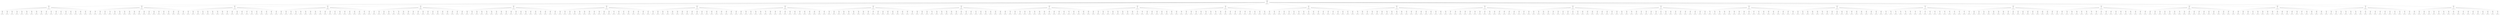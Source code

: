 graph "G" {
  node [
    fontname = "Courier";
  ];
  "2352" [
    label = "Visits: 539\nValue: 511\n. b . . a . \n. . . . . a \nb . b . . . \n. . . . a . \n. . b . . . \n. . . . a . \n\na: 4 | A: 0 | \nb: 4 | B: 0 | \n\n\nO \"B\" jogou, vez do \"A\":";
  ];
  "2353" [
    label = "Visits: 20\nValue: 1\n. b . . a . \n. . . . . a \n. a . b . . \n. . . . a . \n. . b . . . \n. . . . a . \n\na: 3 | A: 0 | \nb: 5 | B: 0 | \n\n\nO \"A\" jogou, vez do \"B\":";
  ];
  "2354" [
    label = "Visits: 1\nValue: 1\n. b . . a . \n. . . . . a \n. a . b . . \n. . . b a . \n. . . . . . \n. b . . a . \n\na: 3 | A: 0 | \nb: 4 | B: 0 | \n\n\nO \"B\" jogou, vez do \"A\":";
  ];
  "2355" [
    label = "Visits: 1\nValue: 1\n. b . . a a \n. . . . . . \n. a . b . b \n. . . . . . \n. . b a . . \n. . . . a . \n\na: 3 | A: 0 | \nb: 4 | B: 0 | \n\n\nO \"B\" jogou, vez do \"A\":";
  ];
  "2356" [
    label = "Visits: 1\nValue: 1\n. b . . a . \n. . . . . a \n. a . b . . \n. . . . a . \n. . b . . b \n. . . . . . \n\na: 4 | A: 0 | \nb: 4 | B: 0 | \n\n\nO \"B\" jogou, vez do \"A\":";
  ];
  "2357" [
    label = "Visits: 1\nValue: 1\n. . . . a . \n. . b . . a \n. . . b . . \na . . . a . \n. . b . . . \n. . . . a . \n\na: 3 | A: 0 | \nb: 5 | B: 0 | \n\n\nO \"B\" jogou, vez do \"A\":";
  ];
  "2358" [
    label = "Visits: 1\nValue: 1\n. b . . a . \n. . . . . a \n. a . b . . \n. . . . a . \nb . b . . . \n. . . . a . \n\na: 3 | A: 0 | \nb: 4 | B: 0 | \n\n\nO \"B\" jogou, vez do \"A\":";
  ];
  "2359" [
    label = "Visits: 1\nValue: 1\n. b . b . a \n. . . . . a \n. a . b . . \n. . . . a . \n. . b . . . \n. . . . a . \n\na: 3 | A: 0 | \nb: 4 | B: 0 | \n\n\nO \"B\" jogou, vez do \"A\":";
  ];
  "2360" [
    label = "Visits: 1\nValue: 1\n. b . . a . \n. . . b . a \n. a . . . . \n. . . b . a \n. . . . . . \n. b . . a . \n\na: 3 | A: 0 | \nb: 4 | B: 0 | \n\n\nO \"B\" jogou, vez do \"A\":";
  ];
  "2361" [
    label = "Visits: 1\nValue: 1\n. b . . a . \na . . . b a \n. . . . . . \n. . b . a . \n. . . . . . \n. . b . a . \n\na: 3 | A: 0 | \nb: 4 | B: 0 | \n\n\nO \"B\" jogou, vez do \"A\":";
  ];
  "2362" [
    label = "Visits: 1\nValue: 1\n. b . . a . \n. . . . . a \nb . a b . . \n. . . . a . \n. . b . . . \n. . . . a . \n\na: 3 | A: 0 | \nb: 4 | B: 0 | \n\n\nO \"B\" jogou, vez do \"A\":";
  ];
  "2363" [
    label = "Visits: 1\nValue: 1\n. . . . a . \n. b . . . a \n. . . b . . \n. a . . a . \n. . b . . . \n. . . . a . \n\na: 3 | A: 0 | \nb: 5 | B: 0 | \n\n\nO \"B\" jogou, vez do \"A\":";
  ];
  "2364" [
    label = "Visits: 1\nValue: 1\n. b . . . . \n. . . . b . \n. a . . . . \n. . b . a . \n. . b . . . \n. . . . a . \n\na: 5 | A: 0 | \nb: 4 | B: 0 | \n\n\nO \"B\" jogou, vez do \"A\":";
  ];
  "2365" [
    label = "Visits: 1\nValue: 1\n. b . . a . \n. . a . . a \n. . . b . . \nb . . . a . \n. . b . . . \n. . . . a . \n\na: 3 | A: 0 | \nb: 4 | B: 0 | \n\n\nO \"B\" jogou, vez do \"A\":";
  ];
  "2366" [
    label = "Visits: 1\nValue: 1\n. b . . a . \n. . . . . . \n. a b . b . \n. . . . . . \n. . b . a . \n. . . . a . \n\na: 4 | A: 0 | \nb: 4 | B: 0 | \n\n\nO \"B\" jogou, vez do \"A\":";
  ];
  "2367" [
    label = "Visits: 1\nValue: 1\n. b . . a . \n. . . . . a \n. a . b . . \n. . . . a . \n. b . b . . \n. . . . a . \n\na: 3 | A: 0 | \nb: 4 | B: 0 | \n\n\nO \"B\" jogou, vez do \"A\":";
  ];
  "2368" [
    label = "Visits: 1\nValue: 1\n. b . . a . \n. . . . . a \n. a . b . . \n. . . a . b \n. . b . . . \n. . . . a . \n\na: 3 | A: 0 | \nb: 4 | B: 0 | \n\n\nO \"B\" jogou, vez do \"A\":";
  ];
  "2369" [
    label = "Visits: 1\nValue: 1\n. b . . a . \n. . . . . a \n. a . b . . \n. . . . a . \n. . b . . . \nb . . . a . \n\na: 3 | A: 0 | \nb: 4 | B: 0 | \n\n\nO \"B\" jogou, vez do \"A\":";
  ];
  "2370" [
    label = "Visits: 1\nValue: 1\nb . b . a . \n. . . . . a \n. a . b . . \n. . . . a . \n. . b . . . \n. . . . a . \n\na: 3 | A: 0 | \nb: 4 | B: 0 | \n\n\nO \"B\" jogou, vez do \"A\":";
  ];
  "2371" [
    label = "Visits: 1\nValue: 1\n. b . . a . \n. . . . . a \n. a . b . . \n. b . . a . \n. . . . . . \n. . . b . a \n\na: 3 | A: 0 | \nb: 4 | B: 0 | \n\n\nO \"B\" jogou, vez do \"A\":";
  ];
  "2372" [
    label = "Visits: 1\nValue: 1\n. b . . a . \n. . . . . a \na . b . b . \n. . . . a . \n. . b . . . \n. . . . a . \n\na: 3 | A: 0 | \nb: 4 | B: 0 | \n\n\nO \"B\" jogou, vez do \"A\":";
  ];
  "2373" [
    label = "Visits: 20\nValue: 1\n. b . . a . \n. . . . . a \nb . b . . . \n. . . b a . \n. . . . . . \n. a . . a . \n\na: 3 | A: 0 | \nb: 4 | B: 0 | \n\n\nO \"A\" jogou, vez do \"B\":";
  ];
  "2374" [
    label = "Visits: 1\nValue: 1\n. b . . a . \n. . . . . a \nb . . . a . \n. . . . . . \n. . . . . . \n. a . . . . \n\na: 4 | A: 0 | \nb: 3 | B: 3 | \n\n\nO \"B\" jogou, vez do \"A\":";
  ];
  "2375" [
    label = "Visits: 1\nValue: 1\n. b . . a . \n. . . . . a \nb . b a . . \n. . . b . . \n. . . . . b \n. a . . . . \n\na: 4 | A: 0 | \nb: 3 | B: 0 | \n\n\nO \"B\" jogou, vez do \"A\":";
  ];
  "2376" [
    label = "Visits: 1\nValue: 1\n. b . . a . \n. . . . . . \nb . b . b . \n. . . . . . \n. . b . a . \n. a . . a . \n\na: 4 | A: 0 | \nb: 3 | B: 0 | \n\n\nO \"B\" jogou, vez do \"A\":";
  ];
  "2377" [
    label = "Visits: 1\nValue: 1\n. . . . a . \n. . . . . a \n. . . . . . \n. . . . a . \n. . . . . . \n. a . . a . \n\na: 3 | A: 0 | \nb: 5 | B: 3 | \n\n\nO \"B\" jogou, vez do \"A\":";
  ];
  "2378" [
    label = "Visits: 1\nValue: 1\n. b . . a a \n. . . . . . \nb . b . . b \n. . . b . . \n. . . a . . \n. a . . a . \n\na: 3 | A: 0 | \nb: 3 | B: 0 | \n\n\nO \"B\" jogou, vez do \"A\":";
  ];
  "2379" [
    label = "Visits: 1\nValue: 1\n. b . . a . \n. . . . . a \nb . b . . . \n. . . b a . \n. . . . . . \n. a . b . a \n\na: 3 | A: 0 | \nb: 3 | B: 0 | \n\n\nO \"B\" jogou, vez do \"A\":";
  ];
  "2380" [
    label = "Visits: 1\nValue: 1\n. b . . . . \n. . . b . a \nb . . . . . \n. b . b a . \n. . . . . . \n. a . . a . \n\na: 4 | A: 0 | \nb: 3 | B: 0 | \n\n\nO \"B\" jogou, vez do \"A\":";
  ];
  "2381" [
    label = "Visits: 1\nValue: 1\n. b . . a . \n. . . . . a \nb b . b . . \n. . . . . . \n. . . b . a \n. a . . a . \n\na: 3 | A: 0 | \nb: 3 | B: 0 | \n\n\nO \"B\" jogou, vez do \"A\":";
  ];
  "2382" [
    label = "Visits: 1\nValue: 1\n. b . a . b \n. . . . . . \nb . b . . a \n. . . b a . \n. . . . . . \n. a . . a . \n\na: 3 | A: 0 | \nb: 3 | B: 0 | \n\n\nO \"B\" jogou, vez do \"A\":";
  ];
  "2383" [
    label = "Visits: 1\nValue: 1\nb . b . a . \n. . . . . a \nb . b . . . \n. . . b a . \n. . . . . . \n. a . . a . \n\na: 3 | A: 0 | \nb: 3 | B: 0 | \n\n\nO \"B\" jogou, vez do \"A\":";
  ];
  "2384" [
    label = "Visits: 1\nValue: 1\n. b . . a . \nb . . . . a \n. . b . . . \nb . . b a . \n. . . . . . \n. a . . a . \n\na: 3 | A: 0 | \nb: 3 | B: 0 | \n\n\nO \"B\" jogou, vez do \"A\":";
  ];
  "2385" [
    label = "Visits: 1\nValue: 1\n. . . . a . \nb . . . . a \n. . b . . . \nb . . b a . \n. . . . . . \n. a . . a . \n\na: 3 | A: 0 | \nb: 4 | B: 0 | \n\n\nO \"B\" jogou, vez do \"A\":";
  ];
  "2386" [
    label = "Visits: 1\nValue: 1\n. b . . a . \n. . . . . a \nb . b . . . \n. . . b a b \n. . . . . . \n. a . . a . \n\na: 3 | A: 0 | \nb: 3 | B: 0 | \n\n\nO \"B\" jogou, vez do \"A\":";
  ];
  "2387" [
    label = "Visits: 1\nValue: 1\n. b . . a . \n. . . . . a \nb . b b . a \n. . . . . . \n. . . b . . \n. a . . . . \n\na: 4 | A: 0 | \nb: 3 | B: 0 | \n\n\nO \"B\" jogou, vez do \"A\":";
  ];
  "2388" [
    label = "Visits: 1\nValue: 1\n. b . . a . \n. . . b . a \n. . . . . . \n. b . b a . \n. . . . . . \n. a . . a . \n\na: 3 | A: 0 | \nb: 4 | B: 0 | \n\n\nO \"B\" jogou, vez do \"A\":";
  ];
  "2389" [
    label = "Visits: 1\nValue: 1\n. b . . . . \n. . . . b . \nb . b . . . \n. . . b a . \n. . . . . . \n. a . . a . \n\na: 5 | A: 0 | \nb: 3 | B: 0 | \n\n\nO \"B\" jogou, vez do \"A\":";
  ];
  "2390" [
    label = "Visits: 1\nValue: 1\n. b . . a . \n. . . . . a \nb . b . . . \n. . . b a . \n. . . . . . \nb . a . a . \n\na: 3 | A: 0 | \nb: 3 | B: 0 | \n\n\nO \"B\" jogou, vez do \"A\":";
  ];
  "2391" [
    label = "Visits: 1\nValue: 1\n. b . . a . \n. . . . . a \nb . b . . . \n. . . b a . \n. . . . . . \n. a . a . b \n\na: 3 | A: 0 | \nb: 3 | B: 0 | \n\n\nO \"B\" jogou, vez do \"A\":";
  ];
  "2392" [
    label = "Visits: 1\nValue: 1\n. b . . a . \n. . . . . a \nb . b . . . \n. . . b a . \n. b . . . . \n. . . . a . \n\na: 4 | A: 0 | \nb: 3 | B: 0 | \n\n\nO \"B\" jogou, vez do \"A\":";
  ];
  "2393" [
    label = "Visits: 20\nValue: 1\n. b . . a . \n. . . . . . \nb . b . a . \n. . . . . . \n. . b . a . \n. . . . a . \n\na: 4 | A: 0 | \nb: 4 | B: 0 | \n\n\nO \"A\" jogou, vez do \"B\":";
  ];
  "2394" [
    label = "Visits: 1\nValue: 1\n. b . . a . \n. . . . . . \n. b . b a . \n. . . . . . \n. . b . a . \n. . . . a . \n\na: 4 | A: 0 | \nb: 4 | B: 0 | \n\n\nO \"B\" jogou, vez do \"A\":";
  ];
  "2395" [
    label = "Visits: 1\nValue: 1\n. b . . a . \n. . . . a . \nb . b . . . \n. . . . b . \n. . b . a . \n. . . . a . \n\na: 4 | A: 0 | \nb: 3 | B: 0 | \n\n\nO \"B\" jogou, vez do \"A\":";
  ];
  "2396" [
    label = "Visits: 1\nValue: 1\n. b . . a . \n. . . . . . \nb . b . a . \n. b . . . a \n. . . . . . \n. . . b . a \n\na: 4 | A: 0 | \nb: 3 | B: 0 | \n\n\nO \"B\" jogou, vez do \"A\":";
  ];
  "2397" [
    label = "Visits: 1\nValue: 1\n. b . . . . \n. . . . . b \nb . b . . . \n. . . a . . \n. . b . a . \n. . . . a . \n\na: 5 | A: 0 | \nb: 3 | B: 0 | \n\n\nO \"B\" jogou, vez do \"A\":";
  ];
  "2398" [
    label = "Visits: 1\nValue: 1\n. b . . a . \nb . . . . . \n. . b . a . \nb . . . . . \n. . b . a . \n. . . . a . \n\na: 4 | A: 0 | \nb: 3 | B: 0 | \n\n\nO \"B\" jogou, vez do \"A\":";
  ];
  "2399" [
    label = "Visits: 1\nValue: 1\n. b . . a . \n. . b . . . \nb . . . a . \n. . b . . . \n. . . . a . \n. . b . a . \n\na: 4 | A: 0 | \nb: 3 | B: 0 | \n\n\nO \"B\" jogou, vez do \"A\":";
  ];
  "2400" [
    label = "Visits: 1\nValue: 1\n. b . . a . \n. b . . . a \nb . . . . . \n. . . b . . \n. . . . . . \n. b . . a a \n\na: 4 | A: 0 | \nb: 3 | B: 0 | \n\n\nO \"B\" jogou, vez do \"A\":";
  ];
  "2401" [
    label = "Visits: 1\nValue: 1\n. b . b . a \n. . . . . . \nb . b . a . \n. . . . . . \n. . b . a . \n. . . . a . \n\na: 4 | A: 0 | \nb: 3 | B: 0 | \n\n\nO \"B\" jogou, vez do \"A\":";
  ];
  "2402" [
    label = "Visits: 1\nValue: 1\n. b . . a . \n. . . . . . \nb . b . a . \n. . . . . . \n. b . b . a \n. . . . . . \n\na: 5 | A: 0 | \nb: 3 | B: 0 | \n\n\nO \"B\" jogou, vez do \"A\":";
  ];
  "2403" [
    label = "Visits: 1\nValue: 1\n. b . . a . \n. . . . . . \nb . b . a . \n. . . . . . \n. . b . a . \nb . . . a . \n\na: 4 | A: 0 | \nb: 3 | B: 0 | \n\n\nO \"B\" jogou, vez do \"A\":";
  ];
  "2404" [
    label = "Visits: 1\nValue: 1\n. b . . a . \n. . . . . . \nb . b . a . \n. . b . . . \n. . . . a . \n. . b . a . \n\na: 4 | A: 0 | \nb: 3 | B: 0 | \n\n\nO \"B\" jogou, vez do \"A\":";
  ];
  "2405" [
    label = "Visits: 1\nValue: 1\nb . b . a . \n. . . . . . \nb . b . a . \n. . . . . . \n. . b . a . \n. . . . a . \n\na: 4 | A: 0 | \nb: 3 | B: 0 | \n\n\nO \"B\" jogou, vez do \"A\":";
  ];
  "2406" [
    label = "Visits: 1\nValue: 1\n. b . . . . \n. . . . b . \nb . b . . . \n. . . . . . \n. . b . . . \n. . . . . . \n\na: 5 | A: 3 | \nb: 3 | B: 0 | \n\n\nO \"B\" jogou, vez do \"A\":";
  ];
  "2407" [
    label = "Visits: 1\nValue: 1\n. b . . a . \n. . . b . . \n. . . . a . \n. b . . . . \n. . . . a . \n. . . b a . \n\na: 4 | A: 0 | \nb: 4 | B: 0 | \n\n\nO \"B\" jogou, vez do \"A\":";
  ];
  "2408" [
    label = "Visits: 1\nValue: 1\n. b . . a . \n. . . . . . \nb . b . a . \n. . . . . . \n. b . b a . \n. . . . a . \n\na: 4 | A: 0 | \nb: 3 | B: 0 | \n\n\nO \"B\" jogou, vez do \"A\":";
  ];
  "2409" [
    label = "Visits: 1\nValue: 1\n. b . . a . \n. . . . . . \nb . b . a . \n. . . . . . \nb . b . a . \n. . . . a . \n\na: 4 | A: 0 | \nb: 3 | B: 0 | \n\n\nO \"B\" jogou, vez do \"A\":";
  ];
  "2410" [
    label = "Visits: 1\nValue: 1\n. . . . a . \n. . b . . . \nb . . . a . \n. . b . . . \n. . b . a . \n. . . . a . \n\na: 4 | A: 0 | \nb: 4 | B: 0 | \n\n\nO \"B\" jogou, vez do \"A\":";
  ];
  "2411" [
    label = "Visits: 1\nValue: 1\nb . b . a . \n. . . . . . \nb . b . a . \n. . . . . . \n. . b . a . \n. . . . a . \n\na: 4 | A: 0 | \nb: 3 | B: 0 | \n\n\nO \"B\" jogou, vez do \"A\":";
  ];
  "2412" [
    label = "Visits: 1\nValue: 1\n. b . . a . \n. . . . . . \nb b . b . a \n. . . . . . \n. . b . a . \n. . . . a . \n\na: 4 | A: 0 | \nb: 3 | B: 0 | \n\n\nO \"B\" jogou, vez do \"A\":";
  ];
  "2413" [
    label = "Visits: 20\nValue: 1\n. b . . a . \n. . . . . a \nb . b . . . \n. b . . a . \n. . . . . . \n. . . a . a \n\na: 3 | A: 0 | \nb: 4 | B: 0 | \n\n\nO \"A\" jogou, vez do \"B\":";
  ];
  "2414" [
    label = "Visits: 1\nValue: 1\n. b . . a . \n. . . . . a \n. b . b . . \n. . . . a . \n. b . . . . \n. . . a . a \n\na: 3 | A: 0 | \nb: 4 | B: 0 | \n\n\nO \"B\" jogou, vez do \"A\":";
  ];
  "2415" [
    label = "Visits: 1\nValue: 1\nb . b . a . \n. . . . . a \nb . b . . . \n. b . . a . \n. . . . . . \n. . . a . a \n\na: 3 | A: 0 | \nb: 3 | B: 0 | \n\n\nO \"B\" jogou, vez do \"A\":";
  ];
  "2416" [
    label = "Visits: 1\nValue: 1\n. b . . a . \n. . . . . a \n. . . . . . \n. . . . a . \n. b . . . . \n. . . a . a \n\na: 3 | A: 0 | \nb: 3 | B: 3 | \n\n\nO \"B\" jogou, vez do \"A\":";
  ];
  "2417" [
    label = "Visits: 1\nValue: 1\n. . . . a . \n. b . . . a \n. . . . . . \n. b . b a . \n. . . . . . \n. . . a . a \n\na: 3 | A: 0 | \nb: 5 | B: 0 | \n\n\nO \"B\" jogou, vez do \"A\":";
  ];
  "2418" [
    label = "Visits: 1\nValue: 1\n. b . . a . \n. . . . . a \nb . b a . . \n. b . . . . \n. . . . . b \n. . . a . . \n\na: 4 | A: 0 | \nb: 3 | B: 0 | \n\n\nO \"B\" jogou, vez do \"A\":";
  ];
  "2419" [
    label = "Visits: 1\nValue: 1\n. b . . a . \n. . b . . a \nb . . . . . \nb . b . a . \n. . . . . . \n. . . a . a \n\na: 3 | A: 0 | \nb: 3 | B: 0 | \n\n\nO \"B\" jogou, vez do \"A\":";
  ];
  "2420" [
    label = "Visits: 1\nValue: 1\n. b . . a . \n. . . . . a \nb . b . . . \n. b . . a . \n. . . . . . \n. . a . b . \n\na: 4 | A: 0 | \nb: 3 | B: 0 | \n\n\nO \"B\" jogou, vez do \"A\":";
  ];
  "2421" [
    label = "Visits: 1\nValue: 1\n. b . . a . \n. . . . . a \nb . b . . . \n. b . a . b \n. . . . . . \n. . . a . a \n\na: 3 | A: 0 | \nb: 3 | B: 0 | \n\n\nO \"B\" jogou, vez do \"A\":";
  ];
  "2422" [
    label = "Visits: 1\nValue: 1\n. b . . . . \n. . . . . a \nb . . . . . \n. . . . a . \n. . . . . . \n. . . a . a \n\na: 4 | A: 0 | \nb: 3 | B: 3 | \n\n\nO \"B\" jogou, vez do \"A\":";
  ];
  "2423" [
    label = "Visits: 1\nValue: 1\n. b . . a . \nb . . . . a \n. . b . . . \nb . b . a . \n. . . . . . \n. . . a . a \n\na: 3 | A: 0 | \nb: 3 | B: 0 | \n\n\nO \"B\" jogou, vez do \"A\":";
  ];
  "2424" [
    label = "Visits: 1\nValue: 1\n. b . . a . \n. . . . . a \nb . b . . . \n. b . . a . \n. . . . . . \nb . . a . a \n\na: 3 | A: 0 | \nb: 3 | B: 0 | \n\n\nO \"B\" jogou, vez do \"A\":";
  ];
  "2425" [
    label = "Visits: 1\nValue: 1\n. b . . . . \n. . . . b . \nb . b . . . \n. b . . a . \n. . . . . . \n. . . a . a \n\na: 5 | A: 0 | \nb: 3 | B: 0 | \n\n\nO \"B\" jogou, vez do \"A\":";
  ];
  "2426" [
    label = "Visits: 1\nValue: 1\n. b . . a . \n. b . . . a \nb . . . . . \n. b . b . a \n. . . . . . \n. . . a . a \n\na: 3 | A: 0 | \nb: 3 | B: 0 | \n\n\nO \"B\" jogou, vez do \"A\":";
  ];
  "2427" [
    label = "Visits: 1\nValue: 1\n. b . . a . \n. . . . . a \nb . b . a . \n. b . . . . \n. . . . b . \n. . . . . . \n\na: 5 | A: 0 | \nb: 3 | B: 0 | \n\n\nO \"B\" jogou, vez do \"A\":";
  ];
  "2428" [
    label = "Visits: 1\nValue: 1\n. . . . a . \n. . b . . a \nb . . . . . \n. b b . a . \n. . . . . . \n. . . a . a \n\na: 3 | A: 0 | \nb: 4 | B: 0 | \n\n\nO \"B\" jogou, vez do \"A\":";
  ];
  "2429" [
    label = "Visits: 1\nValue: 1\n. b . . a . \n. . . . . a \nb . b . . . \n. b . . a . \n. . . . . . \n. . b . a a \n\na: 3 | A: 0 | \nb: 3 | B: 0 | \n\n\nO \"B\" jogou, vez do \"A\":";
  ];
  "2430" [
    label = "Visits: 1\nValue: 1\n. . . . a . \nb . . . . a \n. . b . . . \nb b . . a . \n. . . . . . \n. . . a . a \n\na: 3 | A: 0 | \nb: 4 | B: 0 | \n\n\nO \"B\" jogou, vez do \"A\":";
  ];
  "2431" [
    label = "Visits: 1\nValue: 1\n. b . . a . \n. . . . . a \nb . . . . . \n. . . . a . \n. . . . . . \n. . . a . a \n\na: 3 | A: 0 | \nb: 3 | B: 3 | \n\n\nO \"B\" jogou, vez do \"A\":";
  ];
  "2432" [
    label = "Visits: 1\nValue: 1\n. b . . a . \n. . . . . . \nb . b . b . \n. b . . . . \n. . . . a . \n. . . a . a \n\na: 4 | A: 0 | \nb: 3 | B: 0 | \n\n\nO \"B\" jogou, vez do \"A\":";
  ];
  "2433" [
    label = "Visits: 20\nValue: 1\n. b . . a . \n. . . . . a \nb . b . . . \n. . . . a . \n. . b . . . \na . . . a . \n\na: 3 | A: 0 | \nb: 4 | B: 0 | \n\n\nO \"A\" jogou, vez do \"B\":";
  ];
  "2434" [
    label = "Visits: 1\nValue: 1\n. b . . . . \n. . . . b . \nb . b . . . \n. . . . a . \n. . b . . . \na . . . a . \n\na: 5 | A: 0 | \nb: 3 | B: 0 | \n\n\nO \"B\" jogou, vez do \"A\":";
  ];
  "2435" [
    label = "Visits: 1\nValue: 1\n. b . . a . \n. . . . . a \nb . b . . . \n. . . b a . \n. . . . . . \n. b . . a . \n\na: 4 | A: 0 | \nb: 3 | B: 0 | \n\n\nO \"B\" jogou, vez do \"A\":";
  ];
  "2436" [
    label = "Visits: 1\nValue: 1\n. b . . a . \n. . . . . a \nb . b . . . \n. . . a . b \n. . b . . . \na . . . a . \n\na: 3 | A: 0 | \nb: 3 | B: 0 | \n\n\nO \"B\" jogou, vez do \"A\":";
  ];
  "2437" [
    label = "Visits: 1\nValue: 1\n. b . . a . \nb . . . . a \n. . b . . . \nb . . . a . \n. . b . . . \na . . . a . \n\na: 3 | A: 0 | \nb: 3 | B: 0 | \n\n\nO \"B\" jogou, vez do \"A\":";
  ];
  "2438" [
    label = "Visits: 1\nValue: 1\n. b . . . . \n. . . b . a \n. . . . . . \n. . . . a . \n. . . . . . \na . . . a . \n\na: 4 | A: 0 | \nb: 3 | B: 3 | \n\n\nO \"B\" jogou, vez do \"A\":";
  ];
  "2439" [
    label = "Visits: 1\nValue: 1\n. . . . a . \n. b . . . a \n. . . . . . \n. . . b a . \n. . b . . . \na . . . a . \n\na: 3 | A: 0 | \nb: 5 | B: 0 | \n\n\nO \"B\" jogou, vez do \"A\":";
  ];
  "2440" [
    label = "Visits: 1\nValue: 1\n. b . . a . \n. . . . . a \nb . b . . . \n. b . . a . \n. . . . . . \na . . b . a \n\na: 3 | A: 0 | \nb: 3 | B: 0 | \n\n\nO \"B\" jogou, vez do \"A\":";
  ];
  "2441" [
    label = "Visits: 1\nValue: 1\n. b . b . a \n. . . . . a \nb . b . . . \n. . . . a . \n. . b . . . \na . . . a . \n\na: 3 | A: 0 | \nb: 3 | B: 0 | \n\n\nO \"B\" jogou, vez do \"A\":";
  ];
  "2442" [
    label = "Visits: 1\nValue: 1\n. b . . a . \n. . . . . a \n. b . b . . \n. . . . a . \n. . b . . . \na . . . a . \n\na: 3 | A: 0 | \nb: 4 | B: 0 | \n\n\nO \"B\" jogou, vez do \"A\":";
  ];
  "2443" [
    label = "Visits: 1\nValue: 1\n. b . . a . \n. . . . . a \nb . b . . . \n. . . . a . \nb . b . . . \n. . . . a . \n\na: 4 | A: 0 | \nb: 3 | B: 0 | \n\n\nO \"B\" jogou, vez do \"A\":";
  ];
  "2444" [
    label = "Visits: 1\nValue: 1\n. b . . a . \n. . . . . a \nb . b . . . \n. . . . a . \n. b . b . . \n. . . . a . \n\na: 4 | A: 0 | \nb: 3 | B: 0 | \n\n\nO \"B\" jogou, vez do \"A\":";
  ];
  "2445" [
    label = "Visits: 1\nValue: 1\n. b . . a . \n. . . . . a \nb . b . a . \n. . . . . . \n. . b . b . \na . . . . . \n\na: 4 | A: 0 | \nb: 3 | B: 0 | \n\n\nO \"B\" jogou, vez do \"A\":";
  ];
  "2446" [
    label = "Visits: 1\nValue: 1\n. . . . a . \n. . b . . a \nb . . . . . \n. . b . a . \n. . b . . . \na . . . a . \n\na: 3 | A: 0 | \nb: 4 | B: 0 | \n\n\nO \"B\" jogou, vez do \"A\":";
  ];
  "2447" [
    label = "Visits: 1\nValue: 1\n. b . . a . \n. . . . . a \nb . b . . . \n. . . . a . \n. . b . . . \na . . a . b \n\na: 3 | A: 0 | \nb: 3 | B: 0 | \n\n\nO \"B\" jogou, vez do \"A\":";
  ];
  "2448" [
    label = "Visits: 1\nValue: 1\n. b . . a . \n. . . . . a \nb . b a . . \n. . . . . . \n. . b . . b \na . . . . . \n\na: 4 | A: 0 | \nb: 3 | B: 0 | \n\n\nO \"B\" jogou, vez do \"A\":";
  ];
  "2449" [
    label = "Visits: 1\nValue: 1\nb . b . a . \n. . . . . a \nb . b . . . \n. . . . a . \n. . b . . . \na . . . a . \n\na: 3 | A: 0 | \nb: 3 | B: 0 | \n\n\nO \"B\" jogou, vez do \"A\":";
  ];
  "2450" [
    label = "Visits: 1\nValue: 1\n. . . . a . \nb . . . . a \n. . b . . . \nb . . . a . \n. . b . . . \na . . . a . \n\na: 3 | A: 0 | \nb: 4 | B: 0 | \n\n\nO \"B\" jogou, vez do \"A\":";
  ];
  "2451" [
    label = "Visits: 1\nValue: 1\n. b . . a . \n. . . . . . \nb . b . b . \n. . . . . . \n. . b . a . \na . . . a . \n\na: 4 | A: 0 | \nb: 3 | B: 0 | \n\n\nO \"B\" jogou, vez do \"A\":";
  ];
  "2452" [
    label = "Visits: 1\nValue: 1\n. b . . a . \n. . . . . a \nb b . b . . \n. . . . . . \n. . b . . a \na . . . a . \n\na: 3 | A: 0 | \nb: 3 | B: 0 | \n\n\nO \"B\" jogou, vez do \"A\":";
  ];
  "2453" [
    label = "Visits: 20\nValue: 1\n. b . . a . \n. . . . . a \nb . b . . . \n. . . a . a \n. . b . . . \n. . . . a . \n\na: 3 | A: 0 | \nb: 4 | B: 0 | \n\n\nO \"A\" jogou, vez do \"B\":";
  ];
  "2454" [
    label = "Visits: 1\nValue: 1\n. b . . a a \n. . . . . . \nb . b . . b \n. . . a . . \n. . b . . a \n. . . . a . \n\na: 3 | A: 0 | \nb: 3 | B: 0 | \n\n\nO \"B\" jogou, vez do \"A\":";
  ];
  "2455" [
    label = "Visits: 1\nValue: 1\n. b . . a . \n. . . . . a \n. b . b . . \n. . . a . a \n. . b . . . \n. . . . a . \n\na: 3 | A: 0 | \nb: 4 | B: 0 | \n\n\nO \"B\" jogou, vez do \"A\":";
  ];
  "2456" [
    label = "Visits: 1\nValue: 1\n. b . . a . \nb . . . . a \n. . b . . . \nb . . a . a \n. . b . . . \n. . . . a . \n\na: 3 | A: 0 | \nb: 3 | B: 0 | \n\n\nO \"B\" jogou, vez do \"A\":";
  ];
  "2457" [
    label = "Visits: 1\nValue: 1\n. b . a . b \n. . . . . . \nb . b . . a \n. . . a . a \n. . b . . . \n. . . . a . \n\na: 3 | A: 0 | \nb: 3 | B: 0 | \n\n\nO \"B\" jogou, vez do \"A\":";
  ];
  "2458" [
    label = "Visits: 1\nValue: 1\n. . . . a . \n. b . . . a \n. . b . . . \n. . . a . a \n. . b . . . \n. . . . a . \n\na: 3 | A: 0 | \nb: 5 | B: 0 | \n\n\nO \"B\" jogou, vez do \"A\":";
  ];
  "2459" [
    label = "Visits: 1\nValue: 1\n. b . . a . \n. . . . . a \nb . b . . . \n. . . a . a \n. . b . . . \n. . . a . b \n\na: 3 | A: 0 | \nb: 3 | B: 0 | \n\n\nO \"B\" jogou, vez do \"A\":";
  ];
  "2460" [
    label = "Visits: 1\nValue: 1\n. . . . a . \n. . b . . a \nb . . . . . \n. . b a . a \n. . b . . . \n. . . . a . \n\na: 3 | A: 0 | \nb: 4 | B: 0 | \n\n\nO \"B\" jogou, vez do \"A\":";
  ];
  "2461" [
    label = "Visits: 1\nValue: 1\n. b . . a . \n. . b . . a \nb . . . . . \n. . b . a a \n. . . . . . \n. . b . a . \n\na: 3 | A: 0 | \nb: 3 | B: 0 | \n\n\nO \"B\" jogou, vez do \"A\":";
  ];
  "2462" [
    label = "Visits: 1\nValue: 1\n. b . . a . \n. . . . . a \nb . b . . . \n. . . a . a \n. b . b . . \n. . . . a . \n\na: 3 | A: 0 | \nb: 3 | B: 0 | \n\n\nO \"B\" jogou, vez do \"A\":";
  ];
  "2463" [
    label = "Visits: 1\nValue: 1\n. b . b . a \n. . . . . a \nb . b . . . \n. . . a . a \n. . b . . . \n. . . . a . \n\na: 3 | A: 0 | \nb: 3 | B: 0 | \n\n\nO \"B\" jogou, vez do \"A\":";
  ];
  "2464" [
    label = "Visits: 1\nValue: 1\n. b . . a . \n. . . . . a \nb . b a . . \n. . . . . a \n. b . b . . \n. . . . . . \n\na: 4 | A: 0 | \nb: 3 | B: 0 | \n\n\nO \"B\" jogou, vez do \"A\":";
  ];
  "2465" [
    label = "Visits: 1\nValue: 1\n. b . . a . \n. . . . . a \nb . b . . . \n. . b a . a \n. . . . . . \n. . b . a . \n\na: 3 | A: 0 | \nb: 3 | B: 0 | \n\n\nO \"B\" jogou, vez do \"A\":";
  ];
  "2466" [
    label = "Visits: 1\nValue: 1\nb . b . a . \n. . . . . a \nb . b . . . \n. . . a . a \n. . b . . . \n. . . . a . \n\na: 3 | A: 0 | \nb: 3 | B: 0 | \n\n\nO \"B\" jogou, vez do \"A\":";
  ];
  "2467" [
    label = "Visits: 1\nValue: 1\n. b . . a . \n. . . . . . \nb . b . b . \n. . . a . . \n. . b . . . \n. . . . a . \n\na: 5 | A: 0 | \nb: 3 | B: 0 | \n\n\nO \"B\" jogou, vez do \"A\":";
  ];
  "2468" [
    label = "Visits: 1\nValue: 1\n. b . . a . \n. . . . . a \nb . b . . . \n. . . a . a \nb . b . . . \n. . . . a . \n\na: 3 | A: 0 | \nb: 3 | B: 0 | \n\n\nO \"B\" jogou, vez do \"A\":";
  ];
  "2469" [
    label = "Visits: 1\nValue: 1\n. b . . a . \n. . . b . a \n. . . . . . \n. b . a . a \n. . . . . . \n. . . b a . \n\na: 3 | A: 0 | \nb: 4 | B: 0 | \n\n\nO \"B\" jogou, vez do \"A\":";
  ];
  "2470" [
    label = "Visits: 1\nValue: 1\n. b . . a . \n. . . . . a \nb b . b . . \n. . . . . a \n. . b a . . \n. . . . a . \n\na: 3 | A: 0 | \nb: 3 | B: 0 | \n\n\nO \"B\" jogou, vez do \"A\":";
  ];
  "2471" [
    label = "Visits: 1\nValue: 1\n. b . . a . \n. . . . . a \nb . b . . a \n. . . a . . \n. . b . . b \n. . . . . . \n\na: 4 | A: 0 | \nb: 3 | B: 0 | \n\n\nO \"B\" jogou, vez do \"A\":";
  ];
  "2472" [
    label = "Visits: 1\nValue: 1\n. b . . a . \n. . . . . a \nb . b . . . \n. . a . b . \n. . b . . . \n. . . . a . \n\na: 4 | A: 0 | \nb: 3 | B: 0 | \n\n\nO \"B\" jogou, vez do \"A\":";
  ];
  "2473" [
    label = "Visits: 20\nValue: 1\n. b . . a a \n. . . . . . \nb . b . . a \n. . . . . . \n. . b a . . \n. . . . a . \n\na: 3 | A: 0 | \nb: 4 | B: 0 | \n\n\nO \"A\" jogou, vez do \"B\":";
  ];
  "2474" [
    label = "Visits: 1\nValue: 1\n. b . . a a \n. . . . . . \n. b . b . a \n. . . . . . \n. . b a . . \n. . . . a . \n\na: 3 | A: 0 | \nb: 4 | B: 0 | \n\n\nO \"B\" jogou, vez do \"A\":";
  ];
  "2475" [
    label = "Visits: 1\nValue: 1\n. b . . a a \n. . . . . . \nb . b . . a \n. . . . . . \n. . b a b . \n. . . . . . \n\na: 4 | A: 0 | \nb: 3 | B: 0 | \n\n\nO \"B\" jogou, vez do \"A\":";
  ];
  "2476" [
    label = "Visits: 1\nValue: 1\n. . . . a a \nb . . . . . \n. . b . . a \nb . . . . . \n. . b a . . \n. . . . a . \n\na: 3 | A: 0 | \nb: 4 | B: 0 | \n\n\nO \"B\" jogou, vez do \"A\":";
  ];
  "2477" [
    label = "Visits: 1\nValue: 1\n. b . . a a \n. . b . . . \nb . . . . a \n. . b . . . \n. . . a . . \n. . b . a . \n\na: 3 | A: 0 | \nb: 3 | B: 0 | \n\n\nO \"B\" jogou, vez do \"A\":";
  ];
  "2478" [
    label = "Visits: 1\nValue: 1\n. b . b a a \n. . . . . . \nb . b . . a \n. . . . . . \n. . b a . . \n. . . . a . \n\na: 3 | A: 0 | \nb: 3 | B: 0 | \n\n\nO \"B\" jogou, vez do \"A\":";
  ];
  "2479" [
    label = "Visits: 1\nValue: 1\n. b . . a a \n. . . . . . \nb b . b . a \n. . . . . . \n. . b a . . \n. . . . a . \n\na: 3 | A: 0 | \nb: 3 | B: 0 | \n\n\nO \"B\" jogou, vez do \"A\":";
  ];
  "2480" [
    label = "Visits: 1\nValue: 1\n. b . . a a \nb . . . . . \n. . b . . a \nb . . . . . \n. . b a . . \n. . . . a . \n\na: 3 | A: 0 | \nb: 3 | B: 0 | \n\n\nO \"B\" jogou, vez do \"A\":";
  ];
  "2481" [
    label = "Visits: 1\nValue: 1\n. b . . a a \n. . . . . . \nb . b . . . \n. . . . b . \n. . b . . . \n. . a . a . \n\na: 4 | A: 0 | \nb: 3 | B: 0 | \n\n\nO \"B\" jogou, vez do \"A\":";
  ];
  "2482" [
    label = "Visits: 1\nValue: 1\n. b . . a a \n. . . b . . \n. . . . . a \n. b . . . . \n. . . a . . \n. . . b a . \n\na: 3 | A: 0 | \nb: 4 | B: 0 | \n\n\nO \"B\" jogou, vez do \"A\":";
  ];
  "2483" [
    label = "Visits: 1\nValue: 1\n. b . . a a \n. . . . . a \nb . b . . . \n. . . . . b \n. . b a . . \n. . . . a . \n\na: 3 | A: 0 | \nb: 3 | B: 0 | \n\n\nO \"B\" jogou, vez do \"A\":";
  ];
  "2484" [
    label = "Visits: 1\nValue: 1\n. b . . a a \n. . . . . . \nb . b . . a \n. . . . . . \n. b b a . . \n. . . . a . \n\na: 3 | A: 0 | \nb: 3 | B: 0 | \n\n\nO \"B\" jogou, vez do \"A\":";
  ];
  "2485" [
    label = "Visits: 1\nValue: 1\n. b . . . a \n. . . b . . \n. . . . . a \n. . . . . . \n. . . a . . \n. . . . a . \n\na: 4 | A: 0 | \nb: 3 | B: 3 | \n\n\nO \"B\" jogou, vez do \"A\":";
  ];
  "2486" [
    label = "Visits: 1\nValue: 1\n. b . . a a \n. b . . . . \nb . . . . a \n. . . b . . \n. . . . . . \n. b . a a . \n\na: 3 | A: 0 | \nb: 3 | B: 0 | \n\n\nO \"B\" jogou, vez do \"A\":";
  ];
  "2487" [
    label = "Visits: 1\nValue: 1\n. b . . . . \n. . . . b . \nb . b . . . \n. . . . . . \n. . b a . . \n. . . . a . \n\na: 6 | A: 0 | \nb: 3 | B: 0 | \n\n\nO \"B\" jogou, vez do \"A\":";
  ];
  "2488" [
    label = "Visits: 1\nValue: 1\n. b . . a a \n. . . . . . \nb . b . . a \n. . . b . . \n. . . a . . \n. b . . a . \n\na: 3 | A: 0 | \nb: 3 | B: 0 | \n\n\nO \"B\" jogou, vez do \"A\":";
  ];
  "2489" [
    label = "Visits: 1\nValue: 1\n. . . . a a \n. . b . . . \nb . . . . a \n. . b . . . \n. . b a . . \n. . . . a . \n\na: 3 | A: 0 | \nb: 4 | B: 0 | \n\n\nO \"B\" jogou, vez do \"A\":";
  ];
  "2490" [
    label = "Visits: 1\nValue: 1\n. b . . a a \n. . . . . . \nb . b . . a \n. . . . . . \n. . b a . b \n. . . . . . \n\na: 4 | A: 0 | \nb: 3 | B: 0 | \n\n\nO \"B\" jogou, vez do \"A\":";
  ];
  "2491" [
    label = "Visits: 1\nValue: 1\nb . b . a a \n. . . . . . \nb . b . . a \n. . . . . . \n. . b a . . \n. . . . a . \n\na: 3 | A: 0 | \nb: 3 | B: 0 | \n\n\nO \"B\" jogou, vez do \"A\":";
  ];
  "2492" [
    label = "Visits: 1\nValue: 1\n. b . . . . \n. . . . . b \nb . b . . . \n. . . . . a \n. . b a . . \n. . . . a . \n\na: 5 | A: 0 | \nb: 3 | B: 0 | \n\n\nO \"B\" jogou, vez do \"A\":";
  ];
  "2493" [
    label = "Visits: 19\nValue: 1\n. b . . a . \nb . . . . a \n. . b . . . \na . . . a . \n. . b . . . \n. . . . a . \n\na: 3 | A: 0 | \nb: 4 | B: 0 | \n\n\nO \"A\" jogou, vez do \"B\":";
  ];
  "2494" [
    label = "Visits: 1\nValue: 1\n. b . . a . \n. . . . . a \n. b . b . . \n. . . . a . \n. . b . . . \n. . . . a . \n\na: 4 | A: 0 | \nb: 4 | B: 0 | \n\n\nO \"B\" jogou, vez do \"A\":";
  ];
  "2495" [
    label = "Visits: 1\nValue: 1\n. b . . a . \nb . b . . a \n. . . . . . \na . b . a . \n. . . . . . \n. . b . a . \n\na: 3 | A: 0 | \nb: 3 | B: 0 | \n\n\nO \"B\" jogou, vez do \"A\":";
  ];
  "2496" [
    label = "Visits: 1\nValue: 1\n. b . b . a \nb . . . . a \n. . b . . . \na . . . a . \n. . b . . . \n. . . . a . \n\na: 3 | A: 0 | \nb: 3 | B: 0 | \n\n\nO \"B\" jogou, vez do \"A\":";
  ];
  "2497" [
    label = "Visits: 1\nValue: 1\n. b . . a . \nb . . . . a \n. . b . . . \n. . . . a . \n. b . b . . \n. . . . a . \n\na: 4 | A: 0 | \nb: 3 | B: 0 | \n\n\nO \"B\" jogou, vez do \"A\":";
  ];
  "2498" [
    label = "Visits: 1\nValue: 1\n. b . . a . \nb . . . . a \na . b . . . \n. . . . a . \nb . b . . . \n. . . . a . \n\na: 3 | A: 0 | \nb: 3 | B: 0 | \n\n\nO \"B\" jogou, vez do \"A\":";
  ];
  "2499" [
    label = "Visits: 1\nValue: 1\n. b . a . b \nb . . . . . \n. . b . . a \na . . . a . \n. . b . . . \n. . . . a . \n\na: 3 | A: 0 | \nb: 3 | B: 0 | \n\n\nO \"B\" jogou, vez do \"A\":";
  ];
  "2500" [
    label = "Visits: 1\nValue: 1\n. b . . a . \nb . . . . a \n. . b . . . \na . . b a . \n. . . . . . \n. b . . a . \n\na: 3 | A: 0 | \nb: 3 | B: 0 | \n\n\nO \"B\" jogou, vez do \"A\":";
  ];
  "2501" [
    label = "Visits: 1\nValue: 1\n. b . . . . \nb . . . b . \n. . b . . . \na . . . a . \n. . b . . . \n. . . . a . \n\na: 5 | A: 0 | \nb: 3 | B: 0 | \n\n\nO \"B\" jogou, vez do \"A\":";
  ];
  "2502" [
    label = "Visits: 1\nValue: 1\n. b . . a . \nb b . . . a \n. . . . . . \na . . b . a \n. . . . . . \n. b . . a . \n\na: 3 | A: 0 | \nb: 3 | B: 0 | \n\n\nO \"B\" jogou, vez do \"A\":";
  ];
  "2503" [
    label = "Visits: 1\nValue: 1\n. b . . a a \nb . . . . . \n. . b . . b \na . . . . . \n. . b a . . \n. . . . a . \n\na: 3 | A: 0 | \nb: 3 | B: 0 | \n\n\nO \"B\" jogou, vez do \"A\":";
  ];
  "2504" [
    label = "Visits: 1\nValue: 1\n. . . . a . \nb . b . . a \n. . . . . . \na . b . a . \n. . b . . . \n. . . . a . \n\na: 3 | A: 0 | \nb: 4 | B: 0 | \n\n\nO \"B\" jogou, vez do \"A\":";
  ];
  "2505" [
    label = "Visits: 1\nValue: 1\n. b . . . . \nb . . b . a \n. . . . . . \na b . . a . \n. . b . . . \n. . . . a . \n\na: 4 | A: 0 | \nb: 3 | B: 0 | \n\n\nO \"B\" jogou, vez do \"A\":";
  ];
  "2506" [
    label = "Visits: 1\nValue: 1\nb . b . a . \n. . . . . a \nb . b . . . \na . . . a . \n. . b . . . \n. . . . a . \n\na: 3 | A: 0 | \nb: 3 | B: 0 | \n\n\nO \"B\" jogou, vez do \"A\":";
  ];
  "2507" [
    label = "Visits: 1\nValue: 1\n. b . . a . \nb . . . . a \n. b . b . . \na . . . . . \n. . b . . a \n. . . . a . \n\na: 3 | A: 0 | \nb: 3 | B: 0 | \n\n\nO \"B\" jogou, vez do \"A\":";
  ];
  "2508" [
    label = "Visits: 1\nValue: 1\n. b . . a . \nb . . . . a \n. . b . a . \na . . . . . \n. . b . b . \n. . . . . . \n\na: 4 | A: 0 | \nb: 3 | B: 0 | \n\n\nO \"B\" jogou, vez do \"A\":";
  ];
  "2509" [
    label = "Visits: 1\nValue: 1\n. b . . a . \nb . . . . a \n. . b a . . \na . . . . . \n. . b . . b \n. . . . . . \n\na: 4 | A: 0 | \nb: 3 | B: 0 | \n\n\nO \"B\" jogou, vez do \"A\":";
  ];
  "2510" [
    label = "Visits: 1\nValue: 1\n. b . . a . \nb . . . . a \n. . b . . . \na . . a . b \n. . b . . . \n. . . . a . \n\na: 3 | A: 0 | \nb: 3 | B: 0 | \n\n\nO \"B\" jogou, vez do \"A\":";
  ];
  "2511" [
    label = "Visits: 1\nValue: 1\n. b . . a . \nb . . . . a \n. . b . . . \na b . . a . \n. . . . . . \n. . . b . a \n\na: 3 | A: 0 | \nb: 3 | B: 0 | \n\n\nO \"B\" jogou, vez do \"A\":";
  ];
  "2512" [
    label = "Visits: 19\nValue: 1\nb . a . a . \n. . . . . a \nb . b . . . \n. . . . a . \n. . b . . . \n. . . . a . \n\na: 3 | A: 0 | \nb: 4 | B: 0 | \n\n\nO \"A\" jogou, vez do \"B\":";
  ];
  "2513" [
    label = "Visits: 1\nValue: 1\nb . a . a . \n. . . . . a \nb . b . . . \n. . . . a . \n. . b . . . \nb . . . a . \n\na: 3 | A: 0 | \nb: 3 | B: 0 | \n\n\nO \"B\" jogou, vez do \"A\":";
  ];
  "2514" [
    label = "Visits: 1\nValue: 1\nb a . b . a \n. . . . . a \nb . b . . . \n. . . . a . \n. . b . . . \n. . . . a . \n\na: 3 | A: 0 | \nb: 3 | B: 0 | \n\n\nO \"B\" jogou, vez do \"A\":";
  ];
  "2515" [
    label = "Visits: 1\nValue: 1\nb . . . a . \n. . b . . a \nb . . . . . \n. . b . a . \n. . b . . . \n. . . . a . \n\na: 4 | A: 0 | \nb: 3 | B: 0 | \n\n\nO \"B\" jogou, vez do \"A\":";
  ];
  "2516" [
    label = "Visits: 1\nValue: 1\nb . a . a . \n. . . . . a \nb . b . . . \n. . . a . b \n. . b . . . \n. . . . a . \n\na: 3 | A: 0 | \nb: 3 | B: 0 | \n\n\nO \"B\" jogou, vez do \"A\":";
  ];
  "2517" [
    label = "Visits: 1\nValue: 1\nb . a . a . \n. . b . . a \nb . . . . . \n. . b . a . \n. . . . . . \n. . b . a . \n\na: 3 | A: 0 | \nb: 3 | B: 0 | \n\n\nO \"B\" jogou, vez do \"A\":";
  ];
  "2518" [
    label = "Visits: 1\nValue: 1\nb . . . . . \n. . . b . a \n. . . . . . \n. . . . a . \n. . . . . . \n. . . . a . \n\na: 5 | A: 0 | \nb: 3 | B: 3 | \n\n\nO \"B\" jogou, vez do \"A\":";
  ];
  "2519" [
    label = "Visits: 1\nValue: 1\nb . a . a . \n. . . . . a \nb . b . . . \n. . b . a . \n. . . . . . \n. . b . a . \n\na: 3 | A: 0 | \nb: 3 | B: 0 | \n\n\nO \"B\" jogou, vez do \"A\":";
  ];
  "2520" [
    label = "Visits: 1\nValue: 1\n. . a . a . \nb . . . . a \n. . b . . . \nb . . . a . \n. . b . . . \n. . . . a . \n\na: 3 | A: 0 | \nb: 4 | B: 0 | \n\n\nO \"B\" jogou, vez do \"A\":";
  ];
  "2521" [
    label = "Visits: 1\nValue: 1\nb . a . . . \n. . . . b . \nb . b . . . \n. . . . a . \n. . b . . . \n. . . . a . \n\na: 5 | A: 0 | \nb: 3 | B: 0 | \n\n\nO \"B\" jogou, vez do \"A\":";
  ];
  "2522" [
    label = "Visits: 1\nValue: 1\nb . a . a a \n. . . . . . \nb . b . . b \n. . . . . . \n. . b a . . \n. . . . a . \n\na: 3 | A: 0 | \nb: 3 | B: 0 | \n\n\nO \"B\" jogou, vez do \"A\":";
  ];
  "2523" [
    label = "Visits: 1\nValue: 1\nb . a . a . \n. . . b . a \n. . . . . . \n. b . . a . \n. . . . . . \n. . . b a . \n\na: 3 | A: 0 | \nb: 4 | B: 0 | \n\n\nO \"B\" jogou, vez do \"A\":";
  ];
  "2524" [
    label = "Visits: 1\nValue: 1\nb . a . a . \n. . . . . a \nb b . b . . \n. . . . . . \n. . b . . a \n. . . . a . \n\na: 3 | A: 0 | \nb: 3 | B: 0 | \n\n\nO \"B\" jogou, vez do \"A\":";
  ];
  "2525" [
    label = "Visits: 1\nValue: 1\nb . a . a . \n. . . . . a \nb . b . . a \n. . . . . . \n. b . b . . \n. . . . . . \n\na: 4 | A: 0 | \nb: 3 | B: 0 | \n\n\nO \"B\" jogou, vez do \"A\":";
  ];
  "2526" [
    label = "Visits: 1\nValue: 1\nb . a . a . \n. . . . . a \nb . b . . . \n. b . . a . \n. . . . . . \n. . . b . a \n\na: 3 | A: 0 | \nb: 3 | B: 0 | \n\n\nO \"B\" jogou, vez do \"A\":";
  ];
  "2527" [
    label = "Visits: 1\nValue: 1\n. b . a a . \n. . . . . a \nb . b . . . \n. . . . a . \n. . b . . . \n. . . . a . \n\na: 3 | A: 0 | \nb: 4 | B: 0 | \n\n\nO \"B\" jogou, vez do \"A\":";
  ];
  "2528" [
    label = "Visits: 1\nValue: 1\nb . a . a . \n. . . . . a \nb . b . . . \n. . . . a . \nb . b . . . \n. . . . a . \n\na: 3 | A: 0 | \nb: 3 | B: 0 | \n\n\nO \"B\" jogou, vez do \"A\":";
  ];
  "2529" [
    label = "Visits: 1\nValue: 1\nb . a . a . \n. . . . . a \nb . b . . . \n. . . . a . \n. . b . . . \n. . . a . b \n\na: 3 | A: 0 | \nb: 3 | B: 0 | \n\n\nO \"B\" jogou, vez do \"A\":";
  ];
  "2530" [
    label = "Visits: 1\nValue: 1\nb . a . a . \n. . . . . . \nb . b . b . \n. . . . . . \n. . b . a . \n. . . . a . \n\na: 4 | A: 0 | \nb: 3 | B: 0 | \n\n\nO \"B\" jogou, vez do \"A\":";
  ];
  "2531" [
    label = "Visits: 19\nValue: 1\n. b . . a . \n. . b . . a \nb . . . . . \n. . a . a . \n. . . . . . \n. . b . a . \n\na: 3 | A: 0 | \nb: 4 | B: 0 | \n\n\nO \"A\" jogou, vez do \"B\":";
  ];
  "2532" [
    label = "Visits: 1\nValue: 1\n. . . . a . \n. b . b . a \n. . . . . . \n. . a . a . \n. . . . . . \n. . b . a . \n\na: 3 | A: 0 | \nb: 5 | B: 0 | \n\n\nO \"B\" jogou, vez do \"A\":";
  ];
  "2533" [
    label = "Visits: 1\nValue: 1\n. b . . a . \n. . b . . a \nb . . . . . \n. . a . a . \n. . . . . . \n. b . b a . \n\na: 3 | A: 0 | \nb: 3 | B: 0 | \n\n\nO \"B\" jogou, vez do \"A\":";
  ];
  "2534" [
    label = "Visits: 1\nValue: 1\n. b . . a . \n. . b . . a \n. . . . . . \n. b . a a . \n. . . . . . \n. . b . a . \n\na: 3 | A: 0 | \nb: 4 | B: 0 | \n\n\nO \"B\" jogou, vez do \"A\":";
  ];
  "2535" [
    label = "Visits: 1\nValue: 1\nb . b . a . \n. . . . . a \nb . b . . . \n. . a . a . \n. . . . . . \n. . b . a . \n\na: 3 | A: 0 | \nb: 3 | B: 0 | \n\n\nO \"B\" jogou, vez do \"A\":";
  ];
  "2536" [
    label = "Visits: 1\nValue: 1\n. b . . a . \n. . b . . a \nb . . . a . \n. . a . . . \n. . . . b . \n. . b . . . \n\na: 4 | A: 0 | \nb: 3 | B: 0 | \n\n\nO \"B\" jogou, vez do \"A\":";
  ];
  "2537" [
    label = "Visits: 1\nValue: 1\n. b . . a . \n. . b . . a \nb . . . . . \n. . a a . b \n. . . . . . \n. . b . a . \n\na: 3 | A: 0 | \nb: 3 | B: 0 | \n\n\nO \"B\" jogou, vez do \"A\":";
  ];
  "2538" [
    label = "Visits: 1\nValue: 1\n. b . . a . \n. . b . . a \nb . . . . . \n. . a . a . \n. . . . . . \n. b . b . a \n\na: 3 | A: 0 | \nb: 3 | B: 0 | \n\n\nO \"B\" jogou, vez do \"A\":";
  ];
  "2539" [
    label = "Visits: 1\nValue: 1\n. b . . a . \n. . b . . a \nb . . . . . \n. a . b . a \n. . . . . . \n. . b . a . \n\na: 3 | A: 0 | \nb: 3 | B: 0 | \n\n\nO \"B\" jogou, vez do \"A\":";
  ];
  "2540" [
    label = "Visits: 1\nValue: 1\n. b . . a . \n. . b . . a \nb . a . . . \n. . . . a . \n. . b . . . \n. . . . a . \n\na: 3 | A: 0 | \nb: 4 | B: 0 | \n\n\nO \"B\" jogou, vez do \"A\":";
  ];
  "2541" [
    label = "Visits: 1\nValue: 1\n. b . . a a \n. . b . . . \nb . . . . b \n. . . . . . \n. . . . . . \n. . b . . . \n\na: 3 | A: 3 | \nb: 3 | B: 0 | \n\n\nO \"B\" jogou, vez do \"A\":";
  ];
  "2542" [
    label = "Visits: 1\nValue: 1\n. b . b . a \n. . . . . a \nb b . . . . \n. . a . a . \n. . . . . . \n. . b . a . \n\na: 3 | A: 0 | \nb: 3 | B: 0 | \n\n\nO \"B\" jogou, vez do \"A\":";
  ];
  "2543" [
    label = "Visits: 1\nValue: 1\n. b . . a . \n. . b . . a \nb . . . . . \n. . a . a . \nb . . . . . \n. . b . a . \n\na: 3 | A: 0 | \nb: 3 | B: 0 | \n\n\nO \"B\" jogou, vez do \"A\":";
  ];
  "2544" [
    label = "Visits: 1\nValue: 1\nb . b . a . \n. . b . . a \nb . . . . . \n. . a . a . \n. . . . . . \n. . b . a . \n\na: 3 | A: 0 | \nb: 3 | B: 0 | \n\n\nO \"B\" jogou, vez do \"A\":";
  ];
  "2545" [
    label = "Visits: 1\nValue: 1\n. b . . a . \n. . b . . a \nb . . . . . \n. . a . a . \n. . . . . . \n. . b a . b \n\na: 3 | A: 0 | \nb: 3 | B: 0 | \n\n\nO \"B\" jogou, vez do \"A\":";
  ];
  "2546" [
    label = "Visits: 1\nValue: 1\n. b . . a . \n. . b . . a \nb . . . . . \n. . a . a . \n. . . . . . \nb . b . a . \n\na: 3 | A: 0 | \nb: 3 | B: 0 | \n\n\nO \"B\" jogou, vez do \"A\":";
  ];
  "2547" [
    label = "Visits: 1\nValue: 1\n. b . . . . \n. b . b . a \nb . . . . . \n. . a . a . \n. . . . . . \n. . b . a . \n\na: 4 | A: 0 | \nb: 3 | B: 0 | \n\n\nO \"B\" jogou, vez do \"A\":";
  ];
  "2548" [
    label = "Visits: 1\nValue: 1\n. b . . a . \n. . b . . a \nb a . . . a \n. . . . . . \n. . . b . . \n. . . . . . \n\na: 4 | A: 0 | \nb: 4 | B: 0 | \n\n\nO \"B\" jogou, vez do \"A\":";
  ];
  "2549" [
    label = "Visits: 1\nValue: 1\n. b . b a . \n. . . . . a \n. b . . . . \n. . . . a . \n. . . a . . \n. . b . a . \n\na: 3 | A: 0 | \nb: 4 | B: 0 | \n\n\nO \"B\" jogou, vez do \"A\":";
  ];
  "2550" [
    label = "Visits: 19\nValue: 1\n. b . . a . \n. . . . . a \nb . b . . . \n. . . . a . \n. . b . . . \n. . . a . a \n\na: 3 | A: 0 | \nb: 4 | B: 0 | \n\n\nO \"A\" jogou, vez do \"B\":";
  ];
  "2551" [
    label = "Visits: 1\nValue: 1\n. b . b . a \n. . . . . a \nb . b . . . \n. . . . a . \n. . b . . . \n. . . a . a \n\na: 3 | A: 0 | \nb: 3 | B: 0 | \n\n\nO \"B\" jogou, vez do \"A\":";
  ];
  "2552" [
    label = "Visits: 1\nValue: 1\n. b . a . b \n. . . . . . \nb . b . . a \n. . . . a . \n. . b . . . \n. . . a . a \n\na: 3 | A: 0 | \nb: 3 | B: 0 | \n\n\nO \"B\" jogou, vez do \"A\":";
  ];
  "2553" [
    label = "Visits: 1\nValue: 1\n. b . . a . \n. . . . . a \nb . b . . . \n. . . . a . \nb . b . . . \n. . . a . a \n\na: 3 | A: 0 | \nb: 3 | B: 0 | \n\n\nO \"B\" jogou, vez do \"A\":";
  ];
  "2554" [
    label = "Visits: 1\nValue: 1\n. b . . . . \n. . . b . a \n. . . . . . \n. . . . a . \n. . . . . . \n. . . a . a \n\na: 4 | A: 0 | \nb: 3 | B: 3 | \n\n\nO \"B\" jogou, vez do \"A\":";
  ];
  "2555" [
    label = "Visits: 1\nValue: 1\n. b . . a a \n. . . . . . \nb . b . . b \n. . . . . . \n. . b a . . \n. . . a . a \n\na: 3 | A: 0 | \nb: 3 | B: 0 | \n\n\nO \"B\" jogou, vez do \"A\":";
  ];
  "2556" [
    label = "Visits: 1\nValue: 1\n. b . . a . \n. . . b . a \n. . . . . . \n. b . . a . \n. . b . . . \n. . . a . a \n\na: 3 | A: 0 | \nb: 4 | B: 0 | \n\n\nO \"B\" jogou, vez do \"A\":";
  ];
  "2557" [
    label = "Visits: 1\nValue: 1\n. b . . a . \n. . . . . a \nb . b . . . \n. . b . a . \n. . . . . . \n. . b . a a \n\na: 3 | A: 0 | \nb: 3 | B: 0 | \n\n\nO \"B\" jogou, vez do \"A\":";
  ];
  "2558" [
    label = "Visits: 1\nValue: 1\n. b . . a . \n. b . . . a \nb . . . . . \n. . . b . a \n. . . . . . \n. b . a . a \n\na: 3 | A: 0 | \nb: 3 | B: 0 | \n\n\nO \"B\" jogou, vez do \"A\":";
  ];
  "2559" [
    label = "Visits: 1\nValue: 1\n. b . . a . \nb . . . . a \n. . b . . . \nb . . . a . \n. . b . . . \n. . . a . a \n\na: 3 | A: 0 | \nb: 3 | B: 0 | \n\n\nO \"B\" jogou, vez do \"A\":";
  ];
  "2560" [
    label = "Visits: 1\nValue: 1\n. b . . a . \n. . . . . a \nb . b a . . \n. . . . . . \n. . b . . b \n. . . a . . \n\na: 4 | A: 0 | \nb: 3 | B: 0 | \n\n\nO \"B\" jogou, vez do \"A\":";
  ];
  "2561" [
    label = "Visits: 1\nValue: 1\n. b . . a . \n. . . . . . \nb . b . b . \n. . . . . . \n. . b . a . \n. . . a . a \n\na: 4 | A: 0 | \nb: 3 | B: 0 | \n\n\nO \"B\" jogou, vez do \"A\":";
  ];
  "2562" [
    label = "Visits: 1\nValue: 1\n. b . . a . \n. . . . . a \nb . b . . a \n. . . . . . \n. b . b . . \n. . . . . a \n\na: 4 | A: 0 | \nb: 3 | B: 0 | \n\n\nO \"B\" jogou, vez do \"A\":";
  ];
  "2563" [
    label = "Visits: 1\nValue: 1\n. b . . . . \n. . . . b . \nb . b . . . \n. . . . a . \n. . b . . . \n. . . a . a \n\na: 5 | A: 0 | \nb: 3 | B: 0 | \n\n\nO \"B\" jogou, vez do \"A\":";
  ];
  "2564" [
    label = "Visits: 1\nValue: 1\n. b . . a . \n. . b . . a \nb . . . . . \n. . b . a . \n. . . . . . \n. . b a . a \n\na: 3 | A: 0 | \nb: 3 | B: 0 | \n\n\nO \"B\" jogou, vez do \"A\":";
  ];
  "2565" [
    label = "Visits: 1\nValue: 1\nb . b . a . \n. . . . . a \nb . b . . . \n. . . . a . \n. . b . . . \n. . . a . a \n\na: 3 | A: 0 | \nb: 3 | B: 0 | \n\n\nO \"B\" jogou, vez do \"A\":";
  ];
  "2566" [
    label = "Visits: 1\nValue: 1\n. . . . a . \n. . b . . a \nb . . . . . \n. . b . a . \n. . b . . . \n. . . a . a \n\na: 3 | A: 0 | \nb: 4 | B: 0 | \n\n\nO \"B\" jogou, vez do \"A\":";
  ];
  "2567" [
    label = "Visits: 1\nValue: 1\n. b . . a . \n. . . . . a \nb . b . . . \n. . . . a . \n. . b . . . \nb . . a . a \n\na: 3 | A: 0 | \nb: 3 | B: 0 | \n\n\nO \"B\" jogou, vez do \"A\":";
  ];
  "2568" [
    label = "Visits: 1\nValue: 1\n. b . . a . \n. . . . . a \nb . b . . . \n. . . b a . \n. . . . . . \n. b . a . a \n\na: 3 | A: 0 | \nb: 3 | B: 0 | \n\n\nO \"B\" jogou, vez do \"A\":";
  ];
  "2569" [
    label = "Visits: 19\nValue: 1\na . b . a . \n. . . . . a \nb . b . . . \n. . . . a . \n. . b . . . \n. . . . a . \n\na: 3 | A: 0 | \nb: 4 | B: 0 | \n\n\nO \"A\" jogou, vez do \"B\":";
  ];
  "2570" [
    label = "Visits: 1\nValue: 1\na . b . a . \n. . . . . a \nb . b . . . \n. b . . a . \n. . . . . . \n. . . b . a \n\na: 3 | A: 0 | \nb: 3 | B: 0 | \n\n\nO \"B\" jogou, vez do \"A\":";
  ];
  "2571" [
    label = "Visits: 1\nValue: 1\na . . . a . \n. . . . . a \n. . . . . . \n. . . b . a \n. . . . . . \n. b . . a . \n\na: 3 | A: 0 | \nb: 3 | B: 3 | \n\n\nO \"B\" jogou, vez do \"A\":";
  ];
  "2572" [
    label = "Visits: 1\nValue: 1\na . b . a . \n. . . . . a \nb . b . . . \n. . b . a . \n. . . . . . \n. . b . a . \n\na: 3 | A: 0 | \nb: 3 | B: 0 | \n\n\nO \"B\" jogou, vez do \"A\":";
  ];
  "2573" [
    label = "Visits: 1\nValue: 1\n. . . . a . \n. b . . . a \n. . . . . . \n. . . b a . \n. . b . . . \n. . . . a . \n\na: 4 | A: 0 | \nb: 5 | B: 0 | \n\n\nO \"B\" jogou, vez do \"A\":";
  ];
  "2574" [
    label = "Visits: 1\nValue: 1\na . b . a a \n. . . . . . \nb . b . . b \n. . . . . . \n. . b a . . \n. . . . a . \n\na: 3 | A: 0 | \nb: 3 | B: 0 | \n\n\nO \"B\" jogou, vez do \"A\":";
  ];
  "2575" [
    label = "Visits: 1\nValue: 1\na . . . a . \n. . b . . a \nb . . . . . \n. . b . a . \n. . b . . . \n. . . . a . \n\na: 3 | A: 0 | \nb: 4 | B: 0 | \n\n\nO \"B\" jogou, vez do \"A\":";
  ];
  "2576" [
    label = "Visits: 1\nValue: 1\n. . b . a . \nb . . . . a \n. . b . . . \nb . . . a . \n. . b . . . \n. . . . a . \n\na: 4 | A: 0 | \nb: 3 | B: 0 | \n\n\nO \"B\" jogou, vez do \"A\":";
  ];
  "2577" [
    label = "Visits: 1\nValue: 1\na . b . a . \n. . . . . a \nb . b . . . \n. . . . a . \n. b . b . . \n. . . . a . \n\na: 3 | A: 0 | \nb: 3 | B: 0 | \n\n\nO \"B\" jogou, vez do \"A\":";
  ];
  "2578" [
    label = "Visits: 1\nValue: 1\na . b . a . \n. . . . . a \nb . b . . . \n. . . b a . \n. . . . . . \n. b . . a . \n\na: 3 | A: 0 | \nb: 3 | B: 0 | \n\n\nO \"B\" jogou, vez do \"A\":";
  ];
  "2579" [
    label = "Visits: 1\nValue: 1\na . b . a . \n. . . . . a \nb . b a . . \n. . . . . . \n. . b . . b \n. . . . . . \n\na: 4 | A: 0 | \nb: 3 | B: 0 | \n\n\nO \"B\" jogou, vez do \"A\":";
  ];
  "2580" [
    label = "Visits: 1\nValue: 1\na . b . a . \n. . . . . a \nb . b . . . \n. . . . a . \nb . b . . . \n. . . . a . \n\na: 3 | A: 0 | \nb: 3 | B: 0 | \n\n\nO \"B\" jogou, vez do \"A\":";
  ];
  "2581" [
    label = "Visits: 1\nValue: 1\na b . b . a \n. . . . . a \nb . b . . . \n. . . . a . \n. . b . . . \n. . . . a . \n\na: 3 | A: 0 | \nb: 3 | B: 0 | \n\n\nO \"B\" jogou, vez do \"A\":";
  ];
  "2582" [
    label = "Visits: 1\nValue: 1\na . b . a . \n. . . b . a \n. . . . . . \n. b . . a . \n. . . . . . \n. . . b a . \n\na: 3 | A: 0 | \nb: 4 | B: 0 | \n\n\nO \"B\" jogou, vez do \"A\":";
  ];
  "2583" [
    label = "Visits: 1\nValue: 1\na . . . . . \n. . . b . a \n. . . . . . \n. . . . a . \n. . . . . . \n. . . . a . \n\na: 4 | A: 0 | \nb: 4 | B: 3 | \n\n\nO \"B\" jogou, vez do \"A\":";
  ];
  "2584" [
    label = "Visits: 1\nValue: 1\n. b . b a . \n. . . . . a \nb . b . . . \n. . . . a . \n. . b . . . \n. . . . a . \n\na: 4 | A: 0 | \nb: 3 | B: 0 | \n\n\nO \"B\" jogou, vez do \"A\":";
  ];
  "2585" [
    label = "Visits: 1\nValue: 1\na . b . a . \n. . . . . . \nb . b . b . \n. . . . . . \n. . b . a . \n. . . . a . \n\na: 4 | A: 0 | \nb: 3 | B: 0 | \n\n\nO \"B\" jogou, vez do \"A\":";
  ];
  "2586" [
    label = "Visits: 1\nValue: 1\na . b . a . \n. . . . . a \nb b . b . . \n. . . . . . \n. . b . . a \n. . . . a . \n\na: 3 | A: 0 | \nb: 3 | B: 0 | \n\n\nO \"B\" jogou, vez do \"A\":";
  ];
  "2587" [
    label = "Visits: 1\nValue: 1\na . b . a . \nb . . . . a \n. . b . . . \nb . . . a . \n. . b . . . \n. . . . a . \n\na: 3 | A: 0 | \nb: 3 | B: 0 | \n\n\nO \"B\" jogou, vez do \"A\":";
  ];
  "2588" [
    label = "Visits: 19\nValue: 1\n. b . . a . \n. . . . . a \nb . b . . . \n. . b . a . \n. . . . . . \n. . a . a . \n\na: 3 | A: 0 | \nb: 4 | B: 0 | \n\n\nO \"A\" jogou, vez do \"B\":";
  ];
  "2589" [
    label = "Visits: 1\nValue: 1\n. b . . a . \n. . . . . a \nb . b . . . \n. . b . a . \nb . . . . . \n. . a . a . \n\na: 3 | A: 0 | \nb: 3 | B: 0 | \n\n\nO \"B\" jogou, vez do \"A\":";
  ];
  "2590" [
    label = "Visits: 1\nValue: 1\n. . . . a . \n. b . . . a \n. . . . . . \n. . b b a . \n. . . . . . \n. . a . a . \n\na: 3 | A: 0 | \nb: 5 | B: 0 | \n\n\nO \"B\" jogou, vez do \"A\":";
  ];
  "2591" [
    label = "Visits: 1\nValue: 1\n. b . . a . \n. . . b . a \n. . . . . . \n. b . b a . \n. . . . . . \n. . a . a . \n\na: 3 | A: 0 | \nb: 4 | B: 0 | \n\n\nO \"B\" jogou, vez do \"A\":";
  ];
  "2592" [
    label = "Visits: 1\nValue: 1\n. b . . a . \n. . . . . a \nb . . . . . \n. . . . a . \n. . . . . . \n. . . . a . \n\na: 4 | A: 0 | \nb: 3 | B: 3 | \n\n\nO \"B\" jogou, vez do \"A\":";
  ];
  "2593" [
    label = "Visits: 1\nValue: 1\nb . b . a . \n. . . . . a \nb . b . . . \n. . b . a . \n. . . . . . \n. . a . a . \n\na: 3 | A: 0 | \nb: 3 | B: 0 | \n\n\nO \"B\" jogou, vez do \"A\":";
  ];
  "2594" [
    label = "Visits: 1\nValue: 1\n. b . . a . \n. . . . . a \n. b . b . . \n. . . . a . \n. . . b . . \n. . a . a . \n\na: 3 | A: 0 | \nb: 4 | B: 0 | \n\n\nO \"B\" jogou, vez do \"A\":";
  ];
  "2595" [
    label = "Visits: 1\nValue: 1\n. b . . a . \n. . . . . a \nb . b . . . \n. . b . a . \n. . . . . . \n. a . b . a \n\na: 3 | A: 0 | \nb: 3 | B: 0 | \n\n\nO \"B\" jogou, vez do \"A\":";
  ];
  "2596" [
    label = "Visits: 1\nValue: 1\n. . . . a . \nb . . . . a \n. . b . . . \nb . b . a . \n. . . . . . \n. . a . a . \n\na: 3 | A: 0 | \nb: 4 | B: 0 | \n\n\nO \"B\" jogou, vez do \"A\":";
  ];
  "2597" [
    label = "Visits: 1\nValue: 1\n. b . a . b \n. . . . . . \nb . b . . a \n. . b . a . \n. . . . . . \n. . a . a . \n\na: 3 | A: 0 | \nb: 3 | B: 0 | \n\n\nO \"B\" jogou, vez do \"A\":";
  ];
  "2598" [
    label = "Visits: 1\nValue: 1\n. . . . a . \n. . . . . a \nb . . . . . \n. . . . a . \n. . . . . . \n. . a . a . \n\na: 3 | A: 0 | \nb: 4 | B: 3 | \n\n\nO \"B\" jogou, vez do \"A\":";
  ];
  "2599" [
    label = "Visits: 1\nValue: 1\n. b . . a . \n. . . . . a \n. . . . . a \n. . . . . . \n. . . b . . \n. . . . . . \n\na: 5 | A: 0 | \nb: 3 | B: 3 | \n\n\nO \"B\" jogou, vez do \"A\":";
  ];
  "2600" [
    label = "Visits: 1\nValue: 1\n. b . . a . \n. . . . . a \nb . b . . . \n. . b . a . \n. . . . . . \n. b . a a . \n\na: 3 | A: 0 | \nb: 3 | B: 0 | \n\n\nO \"B\" jogou, vez do \"A\":";
  ];
  "2601" [
    label = "Visits: 1\nValue: 1\n. b . . a . \n. b . . . a \nb . . . . . \n. b . b . a \n. . . . . . \n. . a . a . \n\na: 3 | A: 0 | \nb: 3 | B: 0 | \n\n\nO \"B\" jogou, vez do \"A\":";
  ];
  "2602" [
    label = "Visits: 1\nValue: 1\n. b . . a . \n. . . . . a \nb . b b . . \n. . . . a . \n. b . . . . \n. . . . a . \n\na: 4 | A: 0 | \nb: 3 | B: 0 | \n\n\nO \"B\" jogou, vez do \"A\":";
  ];
  "2603" [
    label = "Visits: 1\nValue: 1\n. b . . a . \n. . . . . a \nb b . b . . \n. . . . . . \n. b . . . a \n. . a . a . \n\na: 3 | A: 0 | \nb: 3 | B: 0 | \n\n\nO \"B\" jogou, vez do \"A\":";
  ];
  "2604" [
    label = "Visits: 1\nValue: 1\n. b . . a . \n. . . . . . \nb . b . b . \n. . b . . . \n. . . . a . \n. . a . a . \n\na: 4 | A: 0 | \nb: 3 | B: 0 | \n\n\nO \"B\" jogou, vez do \"A\":";
  ];
  "2605" [
    label = "Visits: 1\nValue: 1\n. b . . a . \n. . . . . a \nb . b a . . \n. . b . . . \n. . . . . b \n. . a . . . \n\na: 4 | A: 0 | \nb: 3 | B: 0 | \n\n\nO \"B\" jogou, vez do \"A\":";
  ];
  "2606" [
    label = "Visits: 1\nValue: 1\nb . b . a . \n. . . . . a \nb . b . . . \n. . b . a . \n. . . . . . \n. . a . a . \n\na: 3 | A: 0 | \nb: 3 | B: 0 | \n\n\nO \"B\" jogou, vez do \"A\":";
  ];
  "2607" [
    label = "Visits: 19\nValue: 1\n. b . . a . \n. . . b . a \n. . . . . . \n. a . . a . \n. . . . . . \n. . . b a . \n\na: 3 | A: 0 | \nb: 5 | B: 0 | \n\n\nO \"A\" jogou, vez do \"B\":";
  ];
  "2608" [
    label = "Visits: 1\nValue: 1\n. b . . a . \n. . . b . a \n. . . . . a \n. a . . . . \n. . . b . . \n. . . . . . \n\na: 4 | A: 0 | \nb: 5 | B: 0 | \n\n\nO \"B\" jogou, vez do \"A\":";
  ];
  "2609" [
    label = "Visits: 1\nValue: 1\n. b . . a . \n. . . b . a \nb . . . . . \n. . . . a . \n. . a . . . \n. . . b a . \n\na: 3 | A: 0 | \nb: 4 | B: 0 | \n\n\nO \"B\" jogou, vez do \"A\":";
  ];
  "2610" [
    label = "Visits: 1\nValue: 1\n. b . a . b \n. . . b . . \n. . . . . a \n. a . . a . \n. . . . . . \n. . . b a . \n\na: 3 | A: 0 | \nb: 4 | B: 0 | \n\n\nO \"B\" jogou, vez do \"A\":";
  ];
  "2611" [
    label = "Visits: 1\nValue: 1\n. b . . a . \n. . . b . a \na . . . . . \n. . . . a . \n. . b . . . \n. . . . a . \n\na: 3 | A: 0 | \nb: 5 | B: 0 | \n\n\nO \"B\" jogou, vez do \"A\":";
  ];
  "2612" [
    label = "Visits: 1\nValue: 1\n. b . b a . \n. . . . . a \n. . . b . . \n. a . . . . \n. . . . . a \n. . . b a . \n\na: 3 | A: 0 | \nb: 4 | B: 0 | \n\n\nO \"B\" jogou, vez do \"A\":";
  ];
  "2613" [
    label = "Visits: 1\nValue: 1\n. . . . a . \n. . b . b a \n. . . . . . \n. a . . a . \n. . . . . . \n. . . b a . \n\na: 3 | A: 0 | \nb: 5 | B: 0 | \n\n\nO \"B\" jogou, vez do \"A\":";
  ];
  "2614" [
    label = "Visits: 1\nValue: 1\n. b . . a . \n. . . b . a \n. . . . . . \nb . a . a . \n. . . . . . \n. . . b a . \n\na: 3 | A: 0 | \nb: 4 | B: 0 | \n\n\nO \"B\" jogou, vez do \"A\":";
  ];
  "2615" [
    label = "Visits: 1\nValue: 1\n. b . . a . \n. . . b . a \n. . . a . . \n. a . . . . \n. . . . . b \n. . . b . . \n\na: 4 | A: 0 | \nb: 4 | B: 0 | \n\n\nO \"B\" jogou, vez do \"A\":";
  ];
  "2616" [
    label = "Visits: 1\nValue: 1\n. b . . a . \n. . . b . a \n. a . . . . \n. . . . a . \n. b . . . . \n. . . b a . \n\na: 3 | A: 0 | \nb: 4 | B: 0 | \n\n\nO \"B\" jogou, vez do \"A\":";
  ];
  "2617" [
    label = "Visits: 1\nValue: 1\n. b . . a . \n. . . b . a \n. b . . . . \n. . . . a . \n. a . . . . \n. . . b a . \n\na: 3 | A: 0 | \nb: 4 | B: 0 | \n\n\nO \"B\" jogou, vez do \"A\":";
  ];
  "2618" [
    label = "Visits: 1\nValue: 1\n. b . . . . \n. . b . b . \n. . . . . . \n. a . . a . \n. . . . . . \n. . . b a . \n\na: 5 | A: 0 | \nb: 4 | B: 0 | \n\n\nO \"B\" jogou, vez do \"A\":";
  ];
  "2619" [
    label = "Visits: 1\nValue: 1\n. . . . a . \n. b . b . a \n. . . . . . \n. a . . a . \n. . . . . . \n. . . b a . \n\na: 3 | A: 0 | \nb: 5 | B: 0 | \n\n\nO \"B\" jogou, vez do \"A\":";
  ];
  "2620" [
    label = "Visits: 1\nValue: 1\n. b . . a . \n. . . b . a \n. . b . . . \n. . . . a . \na . . . . . \n. . . b a . \n\na: 3 | A: 0 | \nb: 4 | B: 0 | \n\n\nO \"B\" jogou, vez do \"A\":";
  ];
  "2621" [
    label = "Visits: 1\nValue: 1\n. b . . a . \n. . . b . a \n. . . . a . \n. a . . . . \n. . . . b . \n. . . . . . \n\na: 4 | A: 0 | \nb: 5 | B: 0 | \n\n\nO \"B\" jogou, vez do \"A\":";
  ];
  "2622" [
    label = "Visits: 1\nValue: 1\nb . b . a . \n. . . b . a \n. . . . . . \n. a . . a . \n. . . . . . \n. . . b a . \n\na: 3 | A: 0 | \nb: 4 | B: 0 | \n\n\nO \"B\" jogou, vez do \"A\":";
  ];
  "2623" [
    label = "Visits: 1\nValue: 1\n. b . . a . \n. . . b . a \n. . . . . . \n. a . a . b \n. . . . . . \n. . . b a . \n\na: 3 | A: 0 | \nb: 4 | B: 0 | \n\n\nO \"B\" jogou, vez do \"A\":";
  ];
  "2624" [
    label = "Visits: 1\nValue: 1\n. b . . a . \n. . . b . a \n. . a . . . \n. . . . a . \nb . . . . . \n. . . b a . \n\na: 3 | A: 0 | \nb: 4 | B: 0 | \n\n\nO \"B\" jogou, vez do \"A\":";
  ];
  "2625" [
    label = "Visits: 1\nValue: 1\n. b . . a . \n. . . b . a \n. . . . . . \n. a . . a . \n. . . . . . \n. . . b a b \n\na: 3 | A: 0 | \nb: 4 | B: 0 | \n\n\nO \"B\" jogou, vez do \"A\":";
  ];
  "2626" [
    label = "Visits: 19\nValue: 1\n. b . . . . \n. . . . a . \nb . b . . . \n. . . . a . \n. . b . . . \n. . . . a . \n\na: 5 | A: 0 | \nb: 4 | B: 0 | \n\n\nO \"A\" jogou, vez do \"B\":";
  ];
  "2627" [
    label = "Visits: 1\nValue: 1\n. b . . . b \n. . . . . . \nb . b a . . \n. . . . a . \n. . b . . . \n. . . . a . \n\na: 5 | A: 0 | \nb: 3 | B: 0 | \n\n\nO \"B\" jogou, vez do \"A\":";
  ];
  "2628" [
    label = "Visits: 1\nValue: 1\n. b . . b . \n. . . . . . \nb . b . a . \n. . . . a . \n. . b . . . \n. . . . a . \n\na: 5 | A: 0 | \nb: 3 | B: 0 | \n\n\nO \"B\" jogou, vez do \"A\":";
  ];
  "2629" [
    label = "Visits: 1\nValue: 1\n. b . . . . \n. . . . a . \nb . b . . a \n. . . . . . \n. b . b . . \n. . . . . . \n\na: 6 | A: 0 | \nb: 3 | B: 0 | \n\n\nO \"B\" jogou, vez do \"A\":";
  ];
  "2630" [
    label = "Visits: 1\nValue: 1\n. b . a . . \n. . . . . . \nb . b . . b \n. . . . . . \n. . b a . . \n. . . . a . \n\na: 5 | A: 0 | \nb: 3 | B: 0 | \n\n\nO \"B\" jogou, vez do \"A\":";
  ];
  "2631" [
    label = "Visits: 1\nValue: 1\n. . . . . . \n. . b . a . \nb . . . . . \n. . b . a . \n. . b . . . \n. . . . a . \n\na: 5 | A: 0 | \nb: 4 | B: 0 | \n\n\nO \"B\" jogou, vez do \"A\":";
  ];
  "2632" [
    label = "Visits: 1\nValue: 1\n. b . . . . \n. . . . a . \nb . b . . . \n. . . a . b \n. . b . . . \n. . . . a . \n\na: 5 | A: 0 | \nb: 3 | B: 0 | \n\n\nO \"B\" jogou, vez do \"A\":";
  ];
  "2633" [
    label = "Visits: 1\nValue: 1\n. b . . . a \n. . . . . . \nb b . b . . \n. . . . . . \n. . b . . a \n. . . . a . \n\na: 5 | A: 0 | \nb: 3 | B: 0 | \n\n\nO \"B\" jogou, vez do \"A\":";
  ];
  "2634" [
    label = "Visits: 1\nValue: 1\n. b . . a . \n. . . . . . \nb . b . b . \n. . . . . . \n. . b . a . \n. . . . a . \n\na: 5 | A: 0 | \nb: 3 | B: 0 | \n\n\nO \"B\" jogou, vez do \"A\":";
  ];
  "2635" [
    label = "Visits: 1\nValue: 1\n. . . . . . \nb . . . a . \n. . b . . . \nb . . . a . \n. . b . . . \n. . . . a . \n\na: 5 | A: 0 | \nb: 4 | B: 0 | \n\n\nO \"B\" jogou, vez do \"A\":";
  ];
  "2636" [
    label = "Visits: 1\nValue: 1\n. b . . . . \n. . . . a . \nb . b . . . \n. b . . a . \n. . . . . . \n. . . b . a \n\na: 5 | A: 0 | \nb: 3 | B: 0 | \n\n\nO \"B\" jogou, vez do \"A\":";
  ];
  "2637" [
    label = "Visits: 1\nValue: 1\n. b . . . . \n. . b . a . \nb . . . . . \n. . b . a . \n. . . . . . \n. . b . a . \n\na: 5 | A: 0 | \nb: 3 | B: 0 | \n\n\nO \"B\" jogou, vez do \"A\":";
  ];
  "2638" [
    label = "Visits: 1\nValue: 1\n. b . . . . \n. . . . a . \nb . b . . . \n. . . b a . \n. . . . . . \n. b . . a . \n\na: 5 | A: 0 | \nb: 3 | B: 0 | \n\n\nO \"B\" jogou, vez do \"A\":";
  ];
  "2639" [
    label = "Visits: 1\nValue: 1\n. b . . . . \n. . . . a . \nb . b . a . \n. . . . . . \n. . b . b . \n. . . . . . \n\na: 6 | A: 0 | \nb: 3 | B: 0 | \n\n\nO \"B\" jogou, vez do \"A\":";
  ];
  "2640" [
    label = "Visits: 1\nValue: 1\n. b . . . . \n. . . . a . \nb . b a . . \n. . . . . . \n. . b . . b \n. . . . . . \n\na: 6 | A: 0 | \nb: 3 | B: 0 | \n\n\nO \"B\" jogou, vez do \"A\":";
  ];
  "2641" [
    label = "Visits: 1\nValue: 1\n. b . b . . \n. . . . . . \nb . b . . a \n. . . . a . \n. . b . . . \n. . . . a . \n\na: 5 | A: 0 | \nb: 3 | B: 0 | \n\n\nO \"B\" jogou, vez do \"A\":";
  ];
  "2642" [
    label = "Visits: 1\nValue: 1\n. b . . . . \n. . . a . b \nb . b . . . \n. . . . a . \n. . b . . . \n. . . . a . \n\na: 5 | A: 0 | \nb: 3 | B: 0 | \n\n\nO \"B\" jogou, vez do \"A\":";
  ];
  "2643" [
    label = "Visits: 1\nValue: 1\n. b . . . . \n. . . b a . \n. . . . . . \n. b . . a . \n. . . . . . \n. . . b a . \n\na: 5 | A: 0 | \nb: 4 | B: 0 | \n\n\nO \"B\" jogou, vez do \"A\":";
  ];
  "2644" [
    label = "Visits: 1\nValue: 1\n. b . . . . \n. . . . a . \nb . b . . . \n. . . . a . \nb . b . . . \n. . . . a . \n\na: 5 | A: 0 | \nb: 3 | B: 0 | \n\n\nO \"B\" jogou, vez do \"A\":";
  ];
  "2645" [
    label = "Visits: 19\nValue: 1\n. b . a . a \n. . . . . . \nb . b . . a \n. . . . a . \n. . b . . . \n. . . . a . \n\na: 3 | A: 0 | \nb: 4 | B: 0 | \n\n\nO \"A\" jogou, vez do \"B\":";
  ];
  "2646" [
    label = "Visits: 1\nValue: 1\n. b . . . a \n. . . b . . \n. . . . . a \n. . . . a . \n. . . . . . \n. . . . a . \n\na: 4 | A: 0 | \nb: 3 | B: 3 | \n\n\nO \"B\" jogou, vez do \"A\":";
  ];
  "2647" [
    label = "Visits: 1\nValue: 1\n. b a . b . \n. . . . . . \nb . b . . a \n. . . . a . \n. . b . . . \n. . . . a . \n\na: 4 | A: 0 | \nb: 3 | B: 0 | \n\n\nO \"B\" jogou, vez do \"A\":";
  ];
  "2648" [
    label = "Visits: 1\nValue: 1\n. b . . . . \n. . . . b . \nb . b . . . \n. . . . a . \n. . b . . . \n. . . . a . \n\na: 6 | A: 0 | \nb: 3 | B: 0 | \n\n\nO \"B\" jogou, vez do \"A\":";
  ];
  "2649" [
    label = "Visits: 1\nValue: 1\n. . . a . a \n. b . . . . \n. . . . . a \n. . . b a . \n. . b . . . \n. . . . a . \n\na: 3 | A: 0 | \nb: 5 | B: 0 | \n\n\nO \"B\" jogou, vez do \"A\":";
  ];
  "2650" [
    label = "Visits: 1\nValue: 1\n. b . a . a \nb . . . . . \n. . b . . a \nb . . . a . \n. . b . . . \n. . . . a . \n\na: 3 | A: 0 | \nb: 3 | B: 0 | \n\n\nO \"B\" jogou, vez do \"A\":";
  ];
  "2651" [
    label = "Visits: 1\nValue: 1\n. b . a . a \n. . . . . . \nb . b . . a \n. . . b a . \n. . . . . . \n. b . . a . \n\na: 3 | A: 0 | \nb: 3 | B: 0 | \n\n\nO \"B\" jogou, vez do \"A\":";
  ];
  "2652" [
    label = "Visits: 1\nValue: 1\n. b . a . . \n. . . . . b \nb . b . . . \n. . . . a a \n. . b . . . \n. . . . a . \n\na: 4 | A: 0 | \nb: 3 | B: 0 | \n\n\nO \"B\" jogou, vez do \"A\":";
  ];
  "2653" [
    label = "Visits: 1\nValue: 1\n. b . a . a \n. . . . . . \nb . b . . a \n. . . . a . \n. . b . . . \n. . . a . b \n\na: 3 | A: 0 | \nb: 3 | B: 0 | \n\n\nO \"B\" jogou, vez do \"A\":";
  ];
  "2654" [
    label = "Visits: 1\nValue: 1\n. b . a . a \n. . . b . . \n. . . . . a \n. b . . a . \n. . . . . . \n. . . b a . \n\na: 3 | A: 0 | \nb: 4 | B: 0 | \n\n\nO \"B\" jogou, vez do \"A\":";
  ];
  "2655" [
    label = "Visits: 1\nValue: 1\n. b . a . a \n. . . . . a \nb . b . . . \n. . . a . b \n. . b . . . \n. . . . a . \n\na: 3 | A: 0 | \nb: 3 | B: 0 | \n\n\nO \"B\" jogou, vez do \"A\":";
  ];
  "2656" [
    label = "Visits: 1\nValue: 1\n. . . . . a \n. . b . . . \nb . . . . a \n. . b . a . \n. . b . . . \n. . . . a . \n\na: 4 | A: 0 | \nb: 4 | B: 0 | \n\n\nO \"B\" jogou, vez do \"A\":";
  ];
  "2657" [
    label = "Visits: 1\nValue: 1\n. b . a . a \n. . . . . . \nb . b . b . \n. . . . . . \n. . b . a . \n. . . . a . \n\na: 4 | A: 0 | \nb: 3 | B: 0 | \n\n\nO \"B\" jogou, vez do \"A\":";
  ];
  "2658" [
    label = "Visits: 1\nValue: 1\n. b . a . a \n. . . . . . \nb . b . . a \n. . . . a . \nb . b . . . \n. . . . a . \n\na: 3 | A: 0 | \nb: 3 | B: 0 | \n\n\nO \"B\" jogou, vez do \"A\":";
  ];
  "2659" [
    label = "Visits: 1\nValue: 1\nb . b a . a \n. . . . . . \nb . b . . a \n. . . . a . \n. . b . . . \n. . . . a . \n\na: 3 | A: 0 | \nb: 3 | B: 0 | \n\n\nO \"B\" jogou, vez do \"A\":";
  ];
  "2660" [
    label = "Visits: 1\nValue: 1\n. b . a . a \n. . . . . . \nb . b . . a \n. . b . a . \n. . . . . . \n. . b . a . \n\na: 3 | A: 0 | \nb: 3 | B: 0 | \n\n\nO \"B\" jogou, vez do \"A\":";
  ];
  "2661" [
    label = "Visits: 1\nValue: 1\n. b . a . a \n. . . . . . \n. b . b . a \n. . . . a . \n. . b . . . \n. . . . a . \n\na: 3 | A: 0 | \nb: 4 | B: 0 | \n\n\nO \"B\" jogou, vez do \"A\":";
  ];
  "2662" [
    label = "Visits: 1\nValue: 1\n. b . a . a \n. . . . . . \nb . b . . a \n. . . . a . \n. b . b . . \n. . . . . . \n\na: 4 | A: 0 | \nb: 3 | B: 0 | \n\n\nO \"B\" jogou, vez do \"A\":";
  ];
  "2663" [
    label = "Visits: 1\nValue: 1\nb . b . a a \n. . . . . . \nb . b . . a \n. . . . a . \n. . b . . . \n. . . . a . \n\na: 3 | A: 0 | \nb: 3 | B: 0 | \n\n\nO \"B\" jogou, vez do \"A\":";
  ];
  "2664" [
    label = "Visits: 19\nValue: 1\n. b . . a . \n. . . . . a \nb . b . . a \n. . . . . . \n. b . a . . \n. . . . . . \n\na: 4 | A: 0 | \nb: 4 | B: 0 | \n\n\nO \"A\" jogou, vez do \"B\":";
  ];
  "2665" [
    label = "Visits: 1\nValue: 1\n. b . . a . \n. . . . . a \nb . b . . a \n. . . . . . \n. b . a . b \n. . . . . . \n\na: 4 | A: 0 | \nb: 3 | B: 0 | \n\n\nO \"B\" jogou, vez do \"A\":";
  ];
  "2666" [
    label = "Visits: 1\nValue: 1\n. b . b . . \n. . . . . . \nb . b . . . \n. . . . . . \n. b . a . . \n. . . . . . \n\na: 4 | A: 3 | \nb: 3 | B: 0 | \n\n\nO \"B\" jogou, vez do \"A\":";
  ];
  "2667" [
    label = "Visits: 1\nValue: 1\n. b . . a . \n. . . . . a \nb . b . . a \n. . . . . . \nb . b . a . \n. . . . . . \n\na: 4 | A: 0 | \nb: 3 | B: 0 | \n\n\nO \"B\" jogou, vez do \"A\":";
  ];
  "2668" [
    label = "Visits: 1\nValue: 1\n. b . . a . \n. . . . . a \nb . b . . a \n. . . . . . \n. b . a . . \n. . . . . b \n\na: 4 | A: 0 | \nb: 3 | B: 0 | \n\n\nO \"B\" jogou, vez do \"A\":";
  ];
  "2669" [
    label = "Visits: 1\nValue: 1\n. b . . a . \n. . . . . a \nb b . b . a \n. . . . . . \n. b . a . . \n. . . . . . \n\na: 4 | A: 0 | \nb: 3 | B: 0 | \n\n\nO \"B\" jogou, vez do \"A\":";
  ];
  "2670" [
    label = "Visits: 1\nValue: 1\n. b . . a . \n. b . . . a \nb . . . . a \n. . . b . . \n. b . . . . \n. . . a . . \n\na: 4 | A: 0 | \nb: 3 | B: 0 | \n\n\nO \"B\" jogou, vez do \"A\":";
  ];
  "2671" [
    label = "Visits: 1\nValue: 1\n. b . . a . \n. . b . . a \nb . . . . a \n. . b . . . \n. . . . . . \nb . . . a . \n\na: 4 | A: 0 | \nb: 3 | B: 0 | \n\n\nO \"B\" jogou, vez do \"A\":";
  ];
  "2672" [
    label = "Visits: 1\nValue: 1\n. b . . a . \n. . . . . a \nb . b . . a \n. . b . . . \n. . . a . . \nb . . . . . \n\na: 4 | A: 0 | \nb: 3 | B: 0 | \n\n\nO \"B\" jogou, vez do \"A\":";
  ];
  "2673" [
    label = "Visits: 1\nValue: 1\n. b . . a . \n. . . . . a \nb . b . . . \n. . . . b . \n. b . . . . \n. . a . . . \n\na: 5 | A: 0 | \nb: 3 | B: 0 | \n\n\nO \"B\" jogou, vez do \"A\":";
  ];
  "2674" [
    label = "Visits: 1\nValue: 1\n. b . . a . \n. . . . . a \nb . b . . a \n. . . . . b \n. b . a . . \n. . . . . . \n\na: 4 | A: 0 | \nb: 3 | B: 0 | \n\n\nO \"B\" jogou, vez do \"A\":";
  ];
  "2675" [
    label = "Visits: 1\nValue: 1\n. b . . a . \n. . . . . a \nb . b . . a \n. . . a . . \n. b . . . . \n. . . b . . \n\na: 4 | A: 0 | \nb: 3 | B: 0 | \n\n\nO \"B\" jogou, vez do \"A\":";
  ];
  "2676" [
    label = "Visits: 1\nValue: 1\n. b . . . . \n. . . b . a \nb . . . . a \n. b . . . . \n. b . a . . \n. . . . . . \n\na: 5 | A: 0 | \nb: 3 | B: 0 | \n\n\nO \"B\" jogou, vez do \"A\":";
  ];
  "2677" [
    label = "Visits: 1\nValue: 1\nb . b . a . \n. . . . . a \nb . b . . a \n. . . . . . \n. b . a . . \n. . . . . . \n\na: 4 | A: 0 | \nb: 3 | B: 0 | \n\n\nO \"B\" jogou, vez do \"A\":";
  ];
  "2678" [
    label = "Visits: 1\nValue: 1\n. b . . a . \n. . . . . a \nb . b . . a \n. b . . . . \n. . . a . . \n. b . . . . \n\na: 4 | A: 0 | \nb: 3 | B: 0 | \n\n\nO \"B\" jogou, vez do \"A\":";
  ];
  "2679" [
    label = "Visits: 1\nValue: 1\n. b . . a . \n. . . . . a \nb . b . . a \n. . . . . . \n. b a . b . \n. . . . . . \n\na: 4 | A: 0 | \nb: 3 | B: 0 | \n\n\nO \"B\" jogou, vez do \"A\":";
  ];
  "2680" [
    label = "Visits: 1\nValue: 1\n. b . . a . \n. . . . . a \n. b . b . a \n. . . . . . \n. b . a . . \n. . . . . . \n\na: 4 | A: 0 | \nb: 4 | B: 0 | \n\n\nO \"B\" jogou, vez do \"A\":";
  ];
  "2681" [
    label = "Visits: 1\nValue: 1\n. b . . a . \n. . . . . . \nb . b . b . \n. . . . . . \n. b . a . . \n. . . . . . \n\na: 6 | A: 0 | \nb: 3 | B: 0 | \n\n\nO \"B\" jogou, vez do \"A\":";
  ];
  "2682" [
    label = "Visits: 1\nValue: 1\n. b . . a . \n. . . . . a \nb . b . . a \n. . . . . . \nb . b a . . \n. . . . . . \n\na: 4 | A: 0 | \nb: 3 | B: 0 | \n\n\nO \"B\" jogou, vez do \"A\":";
  ];
  "2683" [
    label = "Visits: 19\nValue: 1\n. . . . a . \na . . . . a \n. . b . . . \nb . . . a . \n. . b . . . \n. . . . a . \n\na: 3 | A: 0 | \nb: 5 | B: 0 | \n\n\nO \"A\" jogou, vez do \"B\":";
  ];
  "2684" [
    label = "Visits: 1\nValue: 1\nb . . . a . \n. . . . . a \na . b . . . \nb . . . a . \n. . b . . . \n. . . . a . \n\na: 3 | A: 0 | \nb: 4 | B: 0 | \n\n\nO \"B\" jogou, vez do \"A\":";
  ];
  "2685" [
    label = "Visits: 1\nValue: 1\n. . . . a . \n. b . . . a \n. . . . . . \nb . . b a . \n. . b . . . \n. . . . a . \n\na: 4 | A: 0 | \nb: 4 | B: 0 | \n\n\nO \"B\" jogou, vez do \"A\":";
  ];
  "2686" [
    label = "Visits: 1\nValue: 1\n. . . . a . \na . . . . a \n. b . b . . \nb . . . . . \n. . b . . a \n. . . . a . \n\na: 3 | A: 0 | \nb: 4 | B: 0 | \n\n\nO \"B\" jogou, vez do \"A\":";
  ];
  "2687" [
    label = "Visits: 1\nValue: 1\na . . . a . \n. . . . . a \nb . b . . . \n. . . . a . \nb . b . . . \n. . . . a . \n\na: 3 | A: 0 | \nb: 4 | B: 0 | \n\n\nO \"B\" jogou, vez do \"A\":";
  ];
  "2688" [
    label = "Visits: 1\nValue: 1\n. . . . a . \na . . . . a \n. . b . . a \nb . . . . . \n. b . b . . \n. . . . . . \n\na: 4 | A: 0 | \nb: 4 | B: 0 | \n\n\nO \"B\" jogou, vez do \"A\":";
  ];
  "2689" [
    label = "Visits: 1\nValue: 1\n. . . . a . \na . b . . a \n. . . . . . \nb . b . a . \n. . . . . . \n. . b . a . \n\na: 3 | A: 0 | \nb: 4 | B: 0 | \n\n\nO \"B\" jogou, vez do \"A\":";
  ];
  "2690" [
    label = "Visits: 1\nValue: 1\n. . . . a . \na . . . . . \n. . b . b . \nb . . . . . \n. . b . a . \n. . . . a . \n\na: 4 | A: 0 | \nb: 4 | B: 0 | \n\n\nO \"B\" jogou, vez do \"A\":";
  ];
  "2691" [
    label = "Visits: 1\nValue: 1\n. . . . a . \na . . . . a \nb . b . . . \n. . . . a . \nb . b . . . \n. . . . a . \n\na: 3 | A: 0 | \nb: 4 | B: 0 | \n\n\nO \"B\" jogou, vez do \"A\":";
  ];
  "2692" [
    label = "Visits: 1\nValue: 1\n. . . . . . \na . . b . a \n. . . . . . \nb b . . a . \n. . b . . . \n. . . . a . \n\na: 4 | A: 0 | \nb: 4 | B: 0 | \n\n\nO \"B\" jogou, vez do \"A\":";
  ];
  "2693" [
    label = "Visits: 1\nValue: 1\n. . . . a . \n. . . . . a \n. b . b . . \n. . . . a . \n. . b . . . \n. . . . a . \n\na: 4 | A: 0 | \nb: 5 | B: 0 | \n\n\nO \"B\" jogou, vez do \"A\":";
  ];
  "2694" [
    label = "Visits: 1\nValue: 1\n. . b . a . \na . . . . a \n. . b . . . \nb . . . a . \n. . b . . . \n. . . . a . \n\na: 3 | A: 0 | \nb: 4 | B: 0 | \n\n\nO \"B\" jogou, vez do \"A\":";
  ];
  "2695" [
    label = "Visits: 1\nValue: 1\n. . . . a . \na . . . . a \n. . b a . . \nb . . . . . \n. . b . . b \n. . . . . . \n\na: 4 | A: 0 | \nb: 4 | B: 0 | \n\n\nO \"B\" jogou, vez do \"A\":";
  ];
  "2696" [
    label = "Visits: 1\nValue: 1\n. . . . a . \na . . . . a \n. . b . . . \nb . . a . b \n. . b . . . \n. . . . a . \n\na: 3 | A: 0 | \nb: 4 | B: 0 | \n\n\nO \"B\" jogou, vez do \"A\":";
  ];
  "2697" [
    label = "Visits: 1\nValue: 1\n. . . . a . \na . . . . a \n. . b . . . \n. . . . a . \n. b . b . . \n. . . . a . \n\na: 3 | A: 0 | \nb: 5 | B: 0 | \n\n\nO \"B\" jogou, vez do \"A\":";
  ];
  "2698" [
    label = "Visits: 1\nValue: 1\n. . . . a . \na b . . . a \n. . . . . . \nb . . b . a \n. . . . . . \n. b . . a . \n\na: 3 | A: 0 | \nb: 4 | B: 0 | \n\n\nO \"B\" jogou, vez do \"A\":";
  ];
  "2699" [
    label = "Visits: 1\nValue: 1\n. . . a . b \na . . . . . \n. . b . . a \nb . . . a . \n. . b . . . \n. . . . a . \n\na: 3 | A: 0 | \nb: 4 | B: 0 | \n\n\nO \"B\" jogou, vez do \"A\":";
  ];
  "2700" [
    label = "Visits: 1\nValue: 1\n. b . . a . \n. . . . . a \n. . b . . . \nb . . . a . \n. . b . . . \n. . . . a . \n\na: 4 | A: 0 | \nb: 4 | B: 0 | \n\n\nO \"B\" jogou, vez do \"A\":";
  ];
  "2701" [
    label = "Visits: 1\nValue: 1\n. . . . a . \na . . . . a \n. . b . . . \nb b . . a . \n. . . . . . \n. . . b . a \n\na: 3 | A: 0 | \nb: 4 | B: 0 | \n\n\nO \"B\" jogou, vez do \"A\":";
  ];
  "2702" [
    label = "Visits: 19\nValue: 1\n. . . . a . \n. . a . . a \nb . . . . . \n. . b . a . \n. . b . . . \n. . . . a . \n\na: 3 | A: 0 | \nb: 5 | B: 0 | \n\n\nO \"A\" jogou, vez do \"B\":";
  ];
  "2703" [
    label = "Visits: 1\nValue: 1\n. . . . a . \n. . a . . a \nb . . . . . \n. . b a . b \n. . b . . . \n. . . . a . \n\na: 3 | A: 0 | \nb: 4 | B: 0 | \n\n\nO \"B\" jogou, vez do \"A\":";
  ];
  "2704" [
    label = "Visits: 1\nValue: 1\n. . . . a . \n. . a . . a \nb . . b . . \n. . . . a . \n. b . b . . \n. . . . a . \n\na: 3 | A: 0 | \nb: 4 | B: 0 | \n\n\nO \"B\" jogou, vez do \"A\":";
  ];
  "2705" [
    label = "Visits: 1\nValue: 1\n. . . . a . \n. . a . . a \nb . . . . . \n. . . . a . \n. . . . . . \n. . . . a . \n\na: 3 | A: 0 | \nb: 4 | B: 3 | \n\n\nO \"B\" jogou, vez do \"A\":";
  ];
  "2706" [
    label = "Visits: 1\nValue: 1\n. . . . a . \nb . a . . a \n. . . . . . \nb . b . a . \n. . b . . . \n. . . . a . \n\na: 3 | A: 0 | \nb: 4 | B: 0 | \n\n\nO \"B\" jogou, vez do \"A\":";
  ];
  "2707" [
    label = "Visits: 1\nValue: 1\n. . . . . . \n. . a . b . \nb . . . . . \n. . b . a . \n. . b . . . \n. . . . a . \n\na: 5 | A: 0 | \nb: 4 | B: 0 | \n\n\nO \"B\" jogou, vez do \"A\":";
  ];
  "2708" [
    label = "Visits: 1\nValue: 1\n. a . . a . \n. . . . . a \nb . . b . . \n. . . . . . \n. b b . . a \n. . . . a . \n\na: 3 | A: 0 | \nb: 4 | B: 0 | \n\n\nO \"B\" jogou, vez do \"A\":";
  ];
  "2709" [
    label = "Visits: 1\nValue: 1\n. . . b . a \n. . . . . a \nb a . . . . \n. . b . a . \n. . b . . . \n. . . . a . \n\na: 3 | A: 0 | \nb: 4 | B: 0 | \n\n\nO \"B\" jogou, vez do \"A\":";
  ];
  "2710" [
    label = "Visits: 1\nValue: 1\n. . . . a . \n. . a . . a \nb . . . . . \n. b . b . a \n. . . . . . \n. b . . a . \n\na: 3 | A: 0 | \nb: 4 | B: 0 | \n\n\nO \"B\" jogou, vez do \"A\":";
  ];
  "2711" [
    label = "Visits: 1\nValue: 1\n. . . . . . \n. a . b . a \nb . . . . . \n. . b . a . \n. . b . . . \n. . . . a . \n\na: 4 | A: 0 | \nb: 4 | B: 0 | \n\n\nO \"B\" jogou, vez do \"A\":";
  ];
  "2712" [
    label = "Visits: 1\nValue: 1\n. . . . a . \n. . a . . a \nb . . . . . \n. . b b a . \n. . . . . . \n. b . . a . \n\na: 3 | A: 0 | \nb: 4 | B: 0 | \n\n\nO \"B\" jogou, vez do \"A\":";
  ];
  "2713" [
    label = "Visits: 1\nValue: 1\n. . . . a . \n. b . a . a \n. . . . . . \n. . b . a . \n. . b . . . \n. . . . a . \n\na: 3 | A: 0 | \nb: 5 | B: 0 | \n\n\nO \"B\" jogou, vez do \"A\":";
  ];
  "2714" [
    label = "Visits: 1\nValue: 1\n. . . . a . \n. . a . . a \nb . . . . . \n. . b . a . \n. . b . . . \nb . . . a . \n\na: 3 | A: 0 | \nb: 4 | B: 0 | \n\n\nO \"B\" jogou, vez do \"A\":";
  ];
  "2715" [
    label = "Visits: 1\nValue: 1\n. . . . a . \n. . a . . a \nb . . . . . \n. . b . a . \nb . b . . . \n. . . . a . \n\na: 3 | A: 0 | \nb: 4 | B: 0 | \n\n\nO \"B\" jogou, vez do \"A\":";
  ];
  "2716" [
    label = "Visits: 1\nValue: 1\n. . . . a . \n. . a . . a \nb . . . a . \n. . b . . . \n. . b . b . \n. . . . . . \n\na: 4 | A: 0 | \nb: 4 | B: 0 | \n\n\nO \"B\" jogou, vez do \"A\":";
  ];
  "2717" [
    label = "Visits: 1\nValue: 1\n. . . . a . \n. . a . . a \nb . . a . . \n. . b . . . \n. . b . . b \n. . . . . . \n\na: 4 | A: 0 | \nb: 4 | B: 0 | \n\n\nO \"B\" jogou, vez do \"A\":";
  ];
  "2718" [
    label = "Visits: 1\nValue: 1\nb . . . a . \n. . a . . a \nb . . . . . \n. . b . a . \n. . b . . . \n. . . . a . \n\na: 3 | A: 0 | \nb: 4 | B: 0 | \n\n\nO \"B\" jogou, vez do \"A\":";
  ];
  "2719" [
    label = "Visits: 1\nValue: 1\n. . . . a a \n. . a . . . \nb . . . . b \n. . b . . . \n. . b a . . \n. . . . a . \n\na: 3 | A: 0 | \nb: 4 | B: 0 | \n\n\nO \"B\" jogou, vez do \"A\":";
  ];
  "2720" [
    label = "Visits: 1\nValue: 1\n. . . a a . \n. . . . . a \n. b . . . . \n. . . . a . \n. . b b . . \n. . . . a . \n\na: 3 | A: 0 | \nb: 5 | B: 0 | \n\n\nO \"B\" jogou, vez do \"A\":";
  ];
  "2721" [
    label = "Visits: 19\nValue: 1\n. b . . a . \n. . . . . a \nb . b . a . \n. . . . . . \n. . b . a . \n. . . . . . \n\na: 4 | A: 0 | \nb: 4 | B: 0 | \n\n\nO \"A\" jogou, vez do \"B\":";
  ];
  "2722" [
    label = "Visits: 1\nValue: 1\n. b . . . . \n. . . b . a \n. . . . . . \n. . . . . a \n. . . . a . \n. . . . . . \n\na: 5 | A: 0 | \nb: 3 | B: 3 | \n\n\nO \"B\" jogou, vez do \"A\":";
  ];
  "2723" [
    label = "Visits: 1\nValue: 1\n. . . . a . \n. b . . . a \n. . . . a . \n. . . b . . \n. . b . a . \n. . . . . . \n\na: 4 | A: 0 | \nb: 5 | B: 0 | \n\n\nO \"B\" jogou, vez do \"A\":";
  ];
  "2724" [
    label = "Visits: 1\nValue: 1\n. b . . a . \n. . . b . a \n. . . . a . \n. b . . . . \n. . . . a . \n. . . b . . \n\na: 4 | A: 0 | \nb: 4 | B: 0 | \n\n\nO \"B\" jogou, vez do \"A\":";
  ];
  "2725" [
    label = "Visits: 1\nValue: 1\n. b . a . b \n. . . . . . \nb . b . a a \n. . . . . . \n. . b . a . \n. . . . . . \n\na: 4 | A: 0 | \nb: 3 | B: 0 | \n\n\nO \"B\" jogou, vez do \"A\":";
  ];
  "2726" [
    label = "Visits: 1\nValue: 1\n. b . . a . \n. . . . . a \nb . b . a . \n. . b . . . \n. . . . a . \n. . b . . . \n\na: 4 | A: 0 | \nb: 3 | B: 0 | \n\n\nO \"B\" jogou, vez do \"A\":";
  ];
  "2727" [
    label = "Visits: 1\nValue: 1\n. b . . a . \n. . . . . a \nb b . b . a \n. . . . . . \n. . b . a . \n. . . . . . \n\na: 4 | A: 0 | \nb: 3 | B: 0 | \n\n\nO \"B\" jogou, vez do \"A\":";
  ];
  "2728" [
    label = "Visits: 1\nValue: 1\n. b . . a . \n. . . . . a \nb . b . a . \n. b . . . a \n. . . . . . \n. . . b . . \n\na: 4 | A: 0 | \nb: 3 | B: 0 | \n\n\nO \"B\" jogou, vez do \"A\":";
  ];
  "2729" [
    label = "Visits: 1\nValue: 1\n. b . . a a \n. . . . . . \nb . b a . b \n. . . . . . \n. . b . a . \n. . . . . . \n\na: 4 | A: 0 | \nb: 3 | B: 0 | \n\n\nO \"B\" jogou, vez do \"A\":";
  ];
  "2730" [
    label = "Visits: 1\nValue: 1\n. b . . a . \n. . b . . a \nb . . . a . \n. . b . . . \n. . . . a . \n. . b . . . \n\na: 4 | A: 0 | \nb: 3 | B: 0 | \n\n\nO \"B\" jogou, vez do \"A\":";
  ];
  "2731" [
    label = "Visits: 1\nValue: 1\n. b . . a . \n. . . . . . \nb . b . . . \n. . . . . . \n. . b . . . \n. . . . . b \n\na: 4 | A: 3 | \nb: 3 | B: 0 | \n\n\nO \"B\" jogou, vez do \"A\":";
  ];
  "2732" [
    label = "Visits: 1\nValue: 1\n. b . . . . \n. . . . b . \nb . b . . . \n. . . . a . \n. . b . a . \n. . . . . . \n\na: 6 | A: 0 | \nb: 3 | B: 0 | \n\n\nO \"B\" jogou, vez do \"A\":";
  ];
  "2733" [
    label = "Visits: 1\nValue: 1\n. b . . a . \n. . . . a a \nb . b . . . \n. . . . b . \n. . b . . . \n. . . . a . \n\na: 4 | A: 0 | \nb: 3 | B: 0 | \n\n\nO \"B\" jogou, vez do \"A\":";
  ];
  "2734" [
    label = "Visits: 1\nValue: 1\nb . b . a . \n. . . . . a \nb . b . a . \n. . . . . . \n. . b . a . \n. . . . . . \n\na: 4 | A: 0 | \nb: 3 | B: 0 | \n\n\nO \"B\" jogou, vez do \"A\":";
  ];
  "2735" [
    label = "Visits: 1\nValue: 1\n. b . . a . \n. . . . . a \nb . b . a . \n. . . . a . \n. . b . . . \n. . . . b . \n\na: 4 | A: 0 | \nb: 3 | B: 0 | \n\n\nO \"B\" jogou, vez do \"A\":";
  ];
  "2736" [
    label = "Visits: 1\nValue: 1\n. b . . a . \n. . . . . a \nb . b . a . \n. . . . . . \n. . b . a . \nb . . . . . \n\na: 4 | A: 0 | \nb: 3 | B: 0 | \n\n\nO \"B\" jogou, vez do \"A\":";
  ];
  "2737" [
    label = "Visits: 1\nValue: 1\n. b . . a . \n. b . . . a \nb . . . a . \n. . . b . . \n. . . . . . \n. b . . . a \n\na: 4 | A: 0 | \nb: 3 | B: 0 | \n\n\nO \"B\" jogou, vez do \"A\":";
  ];
  "2738" [
    label = "Visits: 1\nValue: 1\n. b . . a . \n. . . . . a \nb . b . a . \n. . . . . . \nb . b . a . \n. . . . . . \n\na: 4 | A: 0 | \nb: 3 | B: 0 | \n\n\nO \"B\" jogou, vez do \"A\":";
  ];
  "2739" [
    label = "Visits: 1\nValue: 1\nb . b . a . \n. . . . . a \nb . b . a . \n. . . . . . \n. . b . a . \n. . . . . . \n\na: 4 | A: 0 | \nb: 3 | B: 0 | \n\n\nO \"B\" jogou, vez do \"A\":";
  ];
  "2740" [
    label = "Visits: 19\nValue: 1\n. b . . a . \n. . . . . a \nb b . a . . \n. . . . . . \n. . b . . a \n. . . . a . \n\na: 3 | A: 0 | \nb: 4 | B: 0 | \n\n\nO \"A\" jogou, vez do \"B\":";
  ];
  "2741" [
    label = "Visits: 1\nValue: 1\n. . . . a . \nb . . . . a \n. . . a . . \nb . b . . . \n. . b . . a \n. . . . a . \n\na: 3 | A: 0 | \nb: 4 | B: 0 | \n\n\nO \"B\" jogou, vez do \"A\":";
  ];
  "2742" [
    label = "Visits: 1\nValue: 1\n. b . . . . \n. . . . b . \nb b . . . . \n. . a . . . \n. . b . . a \n. . . . a . \n\na: 5 | A: 0 | \nb: 3 | B: 0 | \n\n\nO \"B\" jogou, vez do \"A\":";
  ];
  "2743" [
    label = "Visits: 1\nValue: 1\n. b . . a . \n. . . . . a \nb b . a . . \n. b . . . . \n. . . . . a \n. . . b . a \n\na: 3 | A: 0 | \nb: 3 | B: 0 | \n\n\nO \"B\" jogou, vez do \"A\":";
  ];
  "2744" [
    label = "Visits: 1\nValue: 1\nb . b . a . \n. . . . . a \nb b . a . . \n. . . . . . \n. . b . . a \n. . . . a . \n\na: 3 | A: 0 | \nb: 3 | B: 0 | \n\n\nO \"B\" jogou, vez do \"A\":";
  ];
  "2745" [
    label = "Visits: 1\nValue: 1\nb . b . a . \n. . . . . a \nb b . a . . \n. . . . . . \n. . b . . a \n. . . . a . \n\na: 3 | A: 0 | \nb: 3 | B: 0 | \n\n\nO \"B\" jogou, vez do \"A\":";
  ];
  "2746" [
    label = "Visits: 1\nValue: 1\n. b . . a . \n. . . . . a \n. . . . a . \n. . . . . . \n. . b . . a \n. . . . a . \n\na: 3 | A: 0 | \nb: 3 | B: 3 | \n\n\nO \"B\" jogou, vez do \"A\":";
  ];
  "2747" [
    label = "Visits: 1\nValue: 1\n. b . . a . \n. . . . . a \nb b . a . . \n. . . . . b \n. . b . . . \n. . . . a a \n\na: 3 | A: 0 | \nb: 3 | B: 0 | \n\n\nO \"B\" jogou, vez do \"A\":";
  ];
  "2748" [
    label = "Visits: 1\nValue: 1\n. b . . a . \n. . . . . a \nb b . a . . \n. . . . . . \n. b . b . a \n. . . . a . \n\na: 3 | A: 0 | \nb: 3 | B: 0 | \n\n\nO \"B\" jogou, vez do \"A\":";
  ];
  "2749" [
    label = "Visits: 1\nValue: 1\n. b . . a . \n. . . . . a \nb b . a . . \n. . b . . . \n. . . . . a \n. . b . a . \n\na: 3 | A: 0 | \nb: 3 | B: 0 | \n\n\nO \"B\" jogou, vez do \"A\":";
  ];
  "2750" [
    label = "Visits: 1\nValue: 1\n. b . a . b \n. . . . . . \nb b . a . a \n. . . . . . \n. . b . . a \n. . . . a . \n\na: 3 | A: 0 | \nb: 3 | B: 0 | \n\n\nO \"B\" jogou, vez do \"A\":";
  ];
  "2751" [
    label = "Visits: 1\nValue: 1\n. b . . a . \n. . . . . a \nb b . a . . \n. . . . . a \n. . b . . . \n. . . a . b \n\na: 3 | A: 0 | \nb: 3 | B: 0 | \n\n\nO \"B\" jogou, vez do \"A\":";
  ];
  "2752" [
    label = "Visits: 1\nValue: 1\n. b . . a . \n. . . . . a \nb b . a . . \n. . . . . . \n. . b . b . \n. . . . . . \n\na: 5 | A: 0 | \nb: 3 | B: 0 | \n\n\nO \"B\" jogou, vez do \"A\":";
  ];
  "2753" [
    label = "Visits: 1\nValue: 1\n. b . . a . \n. . . . . a \nb b . a . . \n. . . . . . \nb . b . . a \n. . . . a . \n\na: 3 | A: 0 | \nb: 3 | B: 0 | \n\n\nO \"B\" jogou, vez do \"A\":";
  ];
  "2754" [
    label = "Visits: 1\nValue: 1\n. b . . a . \n. . . a . a \nb b . . . . \n. . . b . . \n. . . . . a \n. b . . a . \n\na: 3 | A: 0 | \nb: 3 | B: 0 | \n\n\nO \"B\" jogou, vez do \"A\":";
  ];
  "2755" [
    label = "Visits: 1\nValue: 1\n. b . . a . \n. . . . . . \nb b a . b . \n. . . . . . \n. . b . . a \n. . . . a . \n\na: 4 | A: 0 | \nb: 3 | B: 0 | \n\n\nO \"B\" jogou, vez do \"A\":";
  ];
  "2756" [
    label = "Visits: 1\nValue: 1\n. b . . a . \nb . . . a a \nb . . . . . \n. . b . . . \n. . . . . a \n. . b . a . \n\na: 3 | A: 0 | \nb: 3 | B: 0 | \n\n\nO \"B\" jogou, vez do \"A\":";
  ];
  "2757" [
    label = "Visits: 1\nValue: 1\n. b . . a . \n. b . . . a \n. . . a . . \n. b . . . . \n. . . . . a \n. . . b a . \n\na: 3 | A: 0 | \nb: 4 | B: 0 | \n\n\nO \"B\" jogou, vez do \"A\":";
  ];
  "2758" [
    label = "Visits: 1\nValue: 1\n. b . . a . \nb . b . . a \n. . . a . . \nb . . . . . \n. . b . . a \n. . . . a . \n\na: 3 | A: 0 | \nb: 3 | B: 0 | \n\n\nO \"B\" jogou, vez do \"A\":";
  ];
  "2759" [
    label = "Visits: 19\nValue: 1\n. b . . . . \n. . . a . a \n. . . . . . \n. . . . a . \n. . . . . . \n. . . . a . \n\na: 4 | A: 0 | \nb: 4 | B: 3 | \n\n\nO \"A\" jogou, vez do \"B\":";
  ];
  "2760" [
    label = "Visits: 1\nValue: 1\n. b . . . . \n. . . a . a \n. . . . . . \n. . . . a . \nb . . . . . \n. . . . a . \n\na: 4 | A: 0 | \nb: 3 | B: 3 | \n\n\nO \"B\" jogou, vez do \"A\":";
  ];
  "2761" [
    label = "Visits: 1\nValue: 1\n. b . . . . \n. . . a . a \n. . . . . . \n. . . . a . \n. . . . . . \n. . . a . B \n\na: 4 | A: 0 | \nb: 4 | B: 2 | \n\n\nO \"B\" jogou, vez do \"A\":";
  ];
  "2762" [
    label = "Visits: 1\nValue: 1\n. b . . . . \n. . a . b . \n. . . . . . \n. . . . a . \n. . . . . . \n. . . . a . \n\na: 5 | A: 0 | \nb: 3 | B: 3 | \n\n\nO \"B\" jogou, vez do \"A\":";
  ];
  "2763" [
    label = "Visits: 1\nValue: 1\n. b . . . . \n. . . a . a \n. . . . . . \n. b . . a . \n. . . . . . \n. . . . a . \n\na: 4 | A: 0 | \nb: 3 | B: 3 | \n\n\nO \"B\" jogou, vez do \"A\":";
  ];
  "2764" [
    label = "Visits: 1\nValue: 1\n. b . . . . \n. . . a . a \n. . . . . . \n. . . . a . \n. . . . . . \n. . . a . b \n\na: 4 | A: 0 | \nb: 3 | B: 3 | \n\n\nO \"B\" jogou, vez do \"A\":";
  ];
  "2765" [
    label = "Visits: 1\nValue: 1\n. b a . . . \n. . . . . . \n. . . . B . \n. . . . . . \n. . . . a . \n. . . . a . \n\na: 5 | A: 0 | \nb: 4 | B: 2 | \n\n\nO \"B\" jogou, vez do \"A\":";
  ];
  "2766" [
    label = "Visits: 1\nValue: 1\n. b . . . . \n. . . a . a \n. . . . . . \n. . . . a . \n. . . . . . \n. b . . a . \n\na: 4 | A: 0 | \nb: 3 | B: 3 | \n\n\nO \"B\" jogou, vez do \"A\":";
  ];
  "2767" [
    label = "Visits: 1\nValue: 1\n. b . . . . \n. . . a . a \n. . . . . . \n. . . . a . \n. . b . . . \n. . . . a . \n\na: 4 | A: 0 | \nb: 3 | B: 3 | \n\n\nO \"B\" jogou, vez do \"A\":";
  ];
  "2768" [
    label = "Visits: 1\nValue: 1\n. b . . . . \n. . . a . a \n. . . . . . \n. . . . a . \n. . . . . . \nb . . . a . \n\na: 4 | A: 0 | \nb: 3 | B: 3 | \n\n\nO \"B\" jogou, vez do \"A\":";
  ];
  "2769" [
    label = "Visits: 1\nValue: 1\nb . B . . . \n. . . . . a \n. . . . a . \n. . . . a . \n. . . . . . \n. . . . a . \n\na: 4 | A: 0 | \nb: 4 | B: 2 | \n\n\nO \"B\" jogou, vez do \"A\":";
  ];
  "2770" [
    label = "Visits: 1\nValue: 1\n. b . . . . \n. . . a . a \nB . . . . . \n. . . . a . \n. . . . . . \n. . . . a . \n\na: 4 | A: 0 | \nb: 4 | B: 2 | \n\n\nO \"B\" jogou, vez do \"A\":";
  ];
  "2771" [
    label = "Visits: 1\nValue: 1\n. b . . . . \n. . . a . a \n. b . . . . \n. . . . a . \n. . . . . . \n. . . . a . \n\na: 4 | A: 0 | \nb: 3 | B: 3 | \n\n\nO \"B\" jogou, vez do \"A\":";
  ];
  "2772" [
    label = "Visits: 1\nValue: 1\n. b . . a . \n. . . . . a \n. . B . . . \n. . . . a . \n. . . . . . \n. . . . a . \n\na: 4 | A: 0 | \nb: 4 | B: 2 | \n\n\nO \"B\" jogou, vez do \"A\":";
  ];
  "2773" [
    label = "Visits: 1\nValue: 1\n. b . a . . \n. . . . . a \n. . . B . . \n. . . . . . \n. . . . . a \n. . . . a . \n\na: 4 | A: 0 | \nb: 4 | B: 2 | \n\n\nO \"B\" jogou, vez do \"A\":";
  ];
  "2774" [
    label = "Visits: 1\nValue: 1\n. b . . . . \n. . . a . a \n. . . . . . \n. . . . a . \n. . . . . . \n. B . . a . \n\na: 4 | A: 0 | \nb: 4 | B: 2 | \n\n\nO \"B\" jogou, vez do \"A\":";
  ];
  "2775" [
    label = "Visits: 1\nValue: 1\n. b . . . . \n. . . a . a \n. . . . . . \n. . . . a . \n. . . . . . \n. . . B . a \n\na: 4 | A: 0 | \nb: 4 | B: 2 | \n\n\nO \"B\" jogou, vez do \"A\":";
  ];
  "2776" [
    label = "Visits: 1\nValue: 1\n. b a . . . \n. . . . . . \n. . . . b . \n. . . . . . \n. . . . a . \n. . . . a . \n\na: 5 | A: 0 | \nb: 3 | B: 3 | \n\n\nO \"B\" jogou, vez do \"A\":";
  ];
  "2777" [
    label = "Visits: 1\nValue: 1\n. b . . . . \n. . . a . a \n. . . . . . \n. . . a . b \n. . . . . . \n. . . . a . \n\na: 4 | A: 0 | \nb: 3 | B: 3 | \n\n\nO \"B\" jogou, vez do \"A\":";
  ];
  "2778" [
    label = "Visits: 19\nValue: 1\n. b . . a . \n. . . . . a \nb . b . . . \n. . . . a . \n. a . b . . \n. . . . a . \n\na: 3 | A: 0 | \nb: 4 | B: 0 | \n\n\nO \"A\" jogou, vez do \"B\":";
  ];
  "2779" [
    label = "Visits: 1\nValue: 1\n. b . . a . \n. . . . . a \nb . b . . . \n. . . b a . \n. a . . . . \n. . . b . a \n\na: 3 | A: 0 | \nb: 3 | B: 0 | \n\n\nO \"B\" jogou, vez do \"A\":";
  ];
  "2780" [
    label = "Visits: 1\nValue: 1\n. . . . a . \nb . . . . a \n. . b . . . \nb . . . a . \n. a . b . . \n. . . . a . \n\na: 3 | A: 0 | \nb: 4 | B: 0 | \n\n\nO \"B\" jogou, vez do \"A\":";
  ];
  "2781" [
    label = "Visits: 1\nValue: 1\n. . . . a . \n. b . . . a \n. . . . . . \n. . . b a . \n. a . b . . \n. . . . a . \n\na: 3 | A: 0 | \nb: 5 | B: 0 | \n\n\nO \"B\" jogou, vez do \"A\":";
  ];
  "2782" [
    label = "Visits: 1\nValue: 1\n. b . . a . \n. . . . . a \nb . b . . . \n. . a . a . \n. . . b . . \nb . . . a . \n\na: 3 | A: 0 | \nb: 3 | B: 0 | \n\n\nO \"B\" jogou, vez do \"A\":";
  ];
  "2783" [
    label = "Visits: 1\nValue: 1\n. b . a . b \n. . . . . . \nb . b . . a \n. . . . a . \n. a . b . . \n. . . . a . \n\na: 3 | A: 0 | \nb: 3 | B: 0 | \n\n\nO \"B\" jogou, vez do \"A\":";
  ];
  "2784" [
    label = "Visits: 1\nValue: 1\n. b . . a . \n. . . . . a \n. b . b . . \n. . . . a . \n. a . b . . \n. . . . a . \n\na: 3 | A: 0 | \nb: 4 | B: 0 | \n\n\nO \"B\" jogou, vez do \"A\":";
  ];
  "2785" [
    label = "Visits: 1\nValue: 1\n. b . . a a \n. . . . . . \nb . b . . b \n. . . . a . \n. a . b . . \n. . . . a . \n\na: 3 | A: 0 | \nb: 3 | B: 0 | \n\n\nO \"B\" jogou, vez do \"A\":";
  ];
  "2786" [
    label = "Visits: 1\nValue: 1\n. b . . . . \n. . . . b . \nb . b . . . \n. . . . a . \n. a . b . . \n. . . . a . \n\na: 5 | A: 0 | \nb: 3 | B: 0 | \n\n\nO \"B\" jogou, vez do \"A\":";
  ];
  "2787" [
    label = "Visits: 1\nValue: 1\n. b . . a . \n. . . . . a \nb . b . . . \n. a . . a . \n. . . b . . \n. b . . a . \n\na: 3 | A: 0 | \nb: 3 | B: 0 | \n\n\nO \"B\" jogou, vez do \"A\":";
  ];
  "2788" [
    label = "Visits: 1\nValue: 1\n. b . . a . \n. . . . . . \nb . b . b . \n. . . . . . \n. a . b a . \n. . . . a . \n\na: 4 | A: 0 | \nb: 3 | B: 0 | \n\n\nO \"B\" jogou, vez do \"A\":";
  ];
  "2789" [
    label = "Visits: 1\nValue: 1\n. b . . a . \nb . . . . a \n. . b . . . \nb . . . a . \n. . . b . . \n. . a . a . \n\na: 3 | A: 0 | \nb: 3 | B: 0 | \n\n\nO \"B\" jogou, vez do \"A\":";
  ];
  "2790" [
    label = "Visits: 1\nValue: 1\n. b . . a . \n. . b . . a \nb . . . . . \n. . b . a . \n. . . b . . \na . . . a . \n\na: 3 | A: 0 | \nb: 3 | B: 0 | \n\n\nO \"B\" jogou, vez do \"A\":";
  ];
  "2791" [
    label = "Visits: 1\nValue: 1\n. b . . a . \n. . . . . a \nb . b a . . \n. . . . . . \n. a . b . b \n. . . . . . \n\na: 4 | A: 0 | \nb: 3 | B: 0 | \n\n\nO \"B\" jogou, vez do \"A\":";
  ];
  "2792" [
    label = "Visits: 1\nValue: 1\n. b . . a . \n. . . . . a \nb . b . . . \n. . . a . b \n. a . b . . \n. . . . a . \n\na: 3 | A: 0 | \nb: 3 | B: 0 | \n\n\nO \"B\" jogou, vez do \"A\":";
  ];
  "2793" [
    label = "Visits: 1\nValue: 1\nb . b . a . \n. . . . . a \nb . b . . . \n. . . . a . \n. a . b . . \n. . . . a . \n\na: 3 | A: 0 | \nb: 3 | B: 0 | \n\n\nO \"B\" jogou, vez do \"A\":";
  ];
  "2794" [
    label = "Visits: 1\nValue: 1\n. b . . a . \n. b . . . a \nb . . . . . \n. . . b . a \n. a . . . . \n. . . b a . \n\na: 3 | A: 0 | \nb: 3 | B: 0 | \n\n\nO \"B\" jogou, vez do \"A\":";
  ];
  "2795" [
    label = "Visits: 1\nValue: 1\n. b . . a . \n. . . . . a \nb . b . a . \n. . . . . . \n. a b . b . \n. . . . . . \n\na: 4 | A: 0 | \nb: 3 | B: 0 | \n\n\nO \"B\" jogou, vez do \"A\":";
  ];
  "2796" [
    label = "Visits: 1\nValue: 1\n. . . . a . \n. . b . . a \nb . . . . . \n. . b . a . \n. a . b . . \n. . . . a . \n\na: 3 | A: 0 | \nb: 4 | B: 0 | \n\n\nO \"B\" jogou, vez do \"A\":";
  ];
  "2797" [
    label = "Visits: 19\nValue: 1\n. b . . a . \n. . . . . a \nb . b a . . \n. . . . . . \n. . b . . a \n. . . . . . \n\na: 4 | A: 0 | \nb: 4 | B: 0 | \n\n\nO \"A\" jogou, vez do \"B\":";
  ];
  "2798" [
    label = "Visits: 1\nValue: 1\n. b . . a . \n. b . a . a \nb . . . . . \n. . . b . . \n. . . . . a \n. b . . . . \n\na: 4 | A: 0 | \nb: 3 | B: 0 | \n\n\nO \"B\" jogou, vez do \"A\":";
  ];
  "2799" [
    label = "Visits: 1\nValue: 1\n. . . . a . \n. . b . . a \nb . . . . . \n. . b . a . \n. . b . . a \n. . . . . . \n\na: 4 | A: 0 | \nb: 4 | B: 0 | \n\n\nO \"B\" jogou, vez do \"A\":";
  ];
  "2800" [
    label = "Visits: 1\nValue: 1\n. b . . a . \n. . b . a a \nb . . . . . \n. . b . . . \n. . . . . a \n. . b . . . \n\na: 4 | A: 0 | \nb: 3 | B: 0 | \n\n\nO \"B\" jogou, vez do \"A\":";
  ];
  "2801" [
    label = "Visits: 1\nValue: 1\n. b . a . b \n. . . . . . \nb . b a . a \n. . . . . . \n. . b . . a \n. . . . . . \n\na: 4 | A: 0 | \nb: 3 | B: 0 | \n\n\nO \"B\" jogou, vez do \"A\":";
  ];
  "2802" [
    label = "Visits: 1\nValue: 1\n. b . . . . \n. . . . b . \nb . b . . . \n. . a . . . \n. . b . . a \n. . . . . . \n\na: 6 | A: 0 | \nb: 3 | B: 0 | \n\n\nO \"B\" jogou, vez do \"A\":";
  ];
  "2803" [
    label = "Visits: 1\nValue: 1\n. b . . a . \n. . . . . . \nb . b a b . \n. . . . . . \n. . b . . a \n. . . . . . \n\na: 5 | A: 0 | \nb: 3 | B: 0 | \n\n\nO \"B\" jogou, vez do \"A\":";
  ];
  "2804" [
    label = "Visits: 1\nValue: 1\n. b . . . . \n. . . b . a \n. . . . . . \n. . . a . . \n. . . . . a \n. . . . . . \n\na: 5 | A: 0 | \nb: 3 | B: 3 | \n\n\nO \"B\" jogou, vez do \"A\":";
  ];
  "2805" [
    label = "Visits: 1\nValue: 1\n. b . b . a \n. . . . . a \nb . b a . . \n. . . . . . \n. . b . . a \n. . . . . . \n\na: 4 | A: 0 | \nb: 3 | B: 0 | \n\n\nO \"B\" jogou, vez do \"A\":";
  ];
  "2806" [
    label = "Visits: 1\nValue: 1\n. . . . a . \nb . . . . a \n. . b a . . \nb . . . . . \n. . b . . a \n. . . . . . \n\na: 4 | A: 0 | \nb: 4 | B: 0 | \n\n\nO \"B\" jogou, vez do \"A\":";
  ];
  "2807" [
    label = "Visits: 1\nValue: 1\n. b . . a . \n. . . . . a \nb . b a . . \n. b . . . . \n. . . . . a \n. . . b . . \n\na: 4 | A: 0 | \nb: 3 | B: 0 | \n\n\nO \"B\" jogou, vez do \"A\":";
  ];
  "2808" [
    label = "Visits: 1\nValue: 1\n. b . . a . \n. . a . . a \nb . b . . . \n. . . . b . \n. . b . . . \n. . . . . . \n\na: 5 | A: 0 | \nb: 3 | B: 0 | \n\n\nO \"B\" jogou, vez do \"A\":";
  ];
  "2809" [
    label = "Visits: 1\nValue: 1\n. b . . a . \n. . . . . a \nb . b a . . \n. . . . . . \n. b . b . a \n. . . . . . \n\na: 4 | A: 0 | \nb: 3 | B: 0 | \n\n\nO \"B\" jogou, vez do \"A\":";
  ];
  "2810" [
    label = "Visits: 1\nValue: 1\n. b . . a a \n. . . . . . \nb . b a . b \n. . . . . . \n. . b . . a \n. . . . . . \n\na: 4 | A: 0 | \nb: 3 | B: 0 | \n\n\nO \"B\" jogou, vez do \"A\":";
  ];
  "2811" [
    label = "Visits: 1\nValue: 1\n. b . . a . \n. . . . . a \n. b b a . . \n. . . . . . \n. . b . . a \n. . . . . . \n\na: 4 | A: 0 | \nb: 4 | B: 0 | \n\n\nO \"B\" jogou, vez do \"A\":";
  ];
  "2812" [
    label = "Visits: 1\nValue: 1\n. b . . a . \n. . . . . a \nb . b a . . \n. . . . . a \n. . b . . . \n. . . . . b \n\na: 4 | A: 0 | \nb: 3 | B: 0 | \n\n\nO \"B\" jogou, vez do \"A\":";
  ];
  "2813" [
    label = "Visits: 1\nValue: 1\n. b . . a . \n. . . . . a \nb . b a . . \n. . b . . . \n. . . . . a \n. . b . . . \n\na: 4 | A: 0 | \nb: 3 | B: 0 | \n\n\nO \"B\" jogou, vez do \"A\":";
  ];
  "2814" [
    label = "Visits: 1\nValue: 1\n. b . . a . \n. . . . . a \nb . b a . . \n. . . . . . \n. . b . . . \n. . . . b . \n\na: 5 | A: 0 | \nb: 3 | B: 0 | \n\n\nO \"B\" jogou, vez do \"A\":";
  ];
  "2815" [
    label = "Visits: 1\nValue: 1\nb . b . a . \n. . . . . a \nb . b a . . \n. . . . . . \n. . b . . a \n. . . . . . \n\na: 4 | A: 0 | \nb: 3 | B: 0 | \n\n\nO \"B\" jogou, vez do \"A\":";
  ];
  "2816" [
    label = "Visits: 19\nValue: 1\n. b . . a . \n. . . . . a \nb . b . . . \n. . . . a . \na . b . . . \n. . . . a . \n\na: 3 | A: 0 | \nb: 4 | B: 0 | \n\n\nO \"A\" jogou, vez do \"B\":";
  ];
  "2817" [
    label = "Visits: 1\nValue: 1\n. b . . a . \n. . . . . a \nb . b . . . \na . . . a . \n. . b . . . \nb . . . a . \n\na: 3 | A: 0 | \nb: 3 | B: 0 | \n\n\nO \"B\" jogou, vez do \"A\":";
  ];
  "2818" [
    label = "Visits: 1\nValue: 1\n. b . . a . \n. . . . . a \nb . b . . . \n. b . . a . \na . . . . . \n. . . b . a \n\na: 3 | A: 0 | \nb: 3 | B: 0 | \n\n\nO \"B\" jogou, vez do \"A\":";
  ];
  "2819" [
    label = "Visits: 1\nValue: 1\n. b . . a . \n. b . . . a \nb . . . . . \n. . . b . a \na . . . . . \n. b . . a . \n\na: 3 | A: 0 | \nb: 3 | B: 0 | \n\n\nO \"B\" jogou, vez do \"A\":";
  ];
  "2820" [
    label = "Visits: 1\nValue: 1\n. b . . a . \n. . . . . a \nb . b . . . \n. . . a . b \na . b . . . \n. . . . a . \n\na: 3 | A: 0 | \nb: 3 | B: 0 | \n\n\nO \"B\" jogou, vez do \"A\":";
  ];
  "2821" [
    label = "Visits: 1\nValue: 1\n. . . . a . \nb . . . . a \n. . b . . . \nb . . . a . \na . b . . . \n. . . . a . \n\na: 3 | A: 0 | \nb: 4 | B: 0 | \n\n\nO \"B\" jogou, vez do \"A\":";
  ];
  "2822" [
    label = "Visits: 1\nValue: 1\n. b . . a . \nb . . . . a \n. . b . . . \nb . . . a . \n. . b . . . \na . . . a . \n\na: 3 | A: 0 | \nb: 3 | B: 0 | \n\n\nO \"B\" jogou, vez do \"A\":";
  ];
  "2823" [
    label = "Visits: 1\nValue: 1\n. b . . . . \n. . . b . a \n. . . . . . \n. . . . a . \na . . . . . \n. . . . a . \n\na: 4 | A: 0 | \nb: 3 | B: 3 | \n\n\nO \"B\" jogou, vez do \"A\":";
  ];
  "2824" [
    label = "Visits: 1\nValue: 1\n. . . . a . \n. b . . . a \n. . . . . . \n. . . b a . \na . b . . . \n. . . . a . \n\na: 3 | A: 0 | \nb: 5 | B: 0 | \n\n\nO \"B\" jogou, vez do \"A\":";
  ];
  "2825" [
    label = "Visits: 1\nValue: 1\nb . b . a . \n. . . . . a \nb . b . . . \n. . . . a . \na . b . . . \n. . . . a . \n\na: 3 | A: 0 | \nb: 3 | B: 0 | \n\n\nO \"B\" jogou, vez do \"A\":";
  ];
  "2826" [
    label = "Visits: 1\nValue: 1\n. b . . a . \n. . . . . a \nb . b . . . \n. . . . a . \n. b . b . . \n. . . . a . \n\na: 4 | A: 0 | \nb: 3 | B: 0 | \n\n\nO \"B\" jogou, vez do \"A\":";
  ];
  "2827" [
    label = "Visits: 1\nValue: 1\n. b . . a . \n. . . . . a \nb . b . . a \n. . . . . . \na b . b . . \n. . . . . . \n\na: 4 | A: 0 | \nb: 3 | B: 0 | \n\n\nO \"B\" jogou, vez do \"A\":";
  ];
  "2828" [
    label = "Visits: 1\nValue: 1\n. b . b . a \n. . . . . a \nb . b . . . \n. . . . a . \na . b . . . \n. . . . a . \n\na: 3 | A: 0 | \nb: 3 | B: 0 | \n\n\nO \"B\" jogou, vez do \"A\":";
  ];
  "2829" [
    label = "Visits: 1\nValue: 1\n. b . . a . \n. . . . . a \nb . b . . . \n. . . . a . \na . b . . . \n. . . a . b \n\na: 3 | A: 0 | \nb: 3 | B: 0 | \n\n\nO \"B\" jogou, vez do \"A\":";
  ];
  "2830" [
    label = "Visits: 1\nValue: 1\n. b . . a . \n. . . . . a \nb . b . . . \n. . b . a . \na . . . . . \n. . b . a . \n\na: 3 | A: 0 | \nb: 3 | B: 0 | \n\n\nO \"B\" jogou, vez do \"A\":";
  ];
  "2831" [
    label = "Visits: 1\nValue: 1\n. b . . a a \n. . . . . . \nb . b . . b \n. . . . . . \na . b a . . \n. . . . a . \n\na: 3 | A: 0 | \nb: 3 | B: 0 | \n\n\nO \"B\" jogou, vez do \"A\":";
  ];
  "2832" [
    label = "Visits: 1\nValue: 1\n. . . . a . \n. . b . . a \nb . . . . . \n. . b . a . \na . b . . . \n. . . . a . \n\na: 3 | A: 0 | \nb: 4 | B: 0 | \n\n\nO \"B\" jogou, vez do \"A\":";
  ];
  "2833" [
    label = "Visits: 1\nValue: 1\n. b . . a . \n. . . . . a \nb . b a . . \n. . . . . . \na . b . . b \n. . . . . . \n\na: 4 | A: 0 | \nb: 3 | B: 0 | \n\n\nO \"B\" jogou, vez do \"A\":";
  ];
  "2834" [
    label = "Visits: 1\nValue: 1\n. b . . . . \n. . . . b . \nb . b . . . \n. . . . a . \na . b . . . \n. . . . a . \n\na: 5 | A: 0 | \nb: 3 | B: 0 | \n\n\nO \"B\" jogou, vez do \"A\":";
  ];
  "2835" [
    label = "Visits: 19\nValue: 1\n. b . a . a \n. . . . . a \nb . b . . . \n. . . . a . \n. . b . . . \n. . . . a . \n\na: 3 | A: 0 | \nb: 4 | B: 0 | \n\n\nO \"A\" jogou, vez do \"B\":";
  ];
  "2836" [
    label = "Visits: 1\nValue: 1\n. b . a . a \n. . . . . a \nb b . b . . \n. . . . . . \n. . b . . a \n. . . . a . \n\na: 3 | A: 0 | \nb: 3 | B: 0 | \n\n\nO \"B\" jogou, vez do \"A\":";
  ];
  "2837" [
    label = "Visits: 1\nValue: 1\n. b . a . a \n. . . . . a \nb . b . . . \n. . . . a . \n. b . b . . \n. . . . a . \n\na: 3 | A: 0 | \nb: 3 | B: 0 | \n\n\nO \"B\" jogou, vez do \"A\":";
  ];
  "2838" [
    label = "Visits: 1\nValue: 1\n. b . a . a \n. . . . . a \nb . b . . . \n. . . a . b \n. . b . . . \n. . . . a . \n\na: 3 | A: 0 | \nb: 3 | B: 0 | \n\n\nO \"B\" jogou, vez do \"A\":";
  ];
  "2839" [
    label = "Visits: 1\nValue: 1\n. b . . . . \n. . . . b . \nb . b . . . \n. . . . a . \n. . b . . . \n. . . . a . \n\na: 6 | A: 0 | \nb: 3 | B: 0 | \n\n\nO \"B\" jogou, vez do \"A\":";
  ];
  "2840" [
    label = "Visits: 1\nValue: 1\n. b . a . a \n. . . . . a \n. b . b . . \n. . . . a . \n. . b . . . \n. . . . a . \n\na: 3 | A: 0 | \nb: 4 | B: 0 | \n\n\nO \"B\" jogou, vez do \"A\":";
  ];
  "2841" [
    label = "Visits: 1\nValue: 1\n. b . a . a \n. . . . . a \nb . b . . . \n. . . . a . \n. . b . . . \nb . . . a . \n\na: 3 | A: 0 | \nb: 3 | B: 0 | \n\n\nO \"B\" jogou, vez do \"A\":";
  ];
  "2842" [
    label = "Visits: 1\nValue: 1\n. b . a . a \n. . . . . a \nb . b . a . \n. . . . . . \n. . b . b . \n. . . . . . \n\na: 4 | A: 0 | \nb: 3 | B: 0 | \n\n\nO \"B\" jogou, vez do \"A\":";
  ];
  "2843" [
    label = "Visits: 1\nValue: 1\n. b . a . a \n. . b . . a \nb . . . . . \n. . b . a . \n. . . . . . \n. . b . a . \n\na: 3 | A: 0 | \nb: 3 | B: 0 | \n\n\nO \"B\" jogou, vez do \"A\":";
  ];
  "2844" [
    label = "Visits: 1\nValue: 1\n. b . a . a \n. . . . . a \nb . b a . . \n. . . . . . \n. . b . . b \n. . . . . . \n\na: 4 | A: 0 | \nb: 3 | B: 0 | \n\n\nO \"B\" jogou, vez do \"A\":";
  ];
  "2845" [
    label = "Visits: 1\nValue: 1\n. b . a . a \n. b . . . a \nb . . . . . \n. . . b . a \n. . . . . . \n. b . . a . \n\na: 3 | A: 0 | \nb: 3 | B: 0 | \n\n\nO \"B\" jogou, vez do \"A\":";
  ];
  "2846" [
    label = "Visits: 1\nValue: 1\n. b . a . a \n. . . . . a \nb . b . . . \n. . . b a . \n. . . . . . \n. b . . a . \n\na: 3 | A: 0 | \nb: 3 | B: 0 | \n\n\nO \"B\" jogou, vez do \"A\":";
  ];
  "2847" [
    label = "Visits: 1\nValue: 1\n. b . a . a \nb . . . . a \n. . b . . . \nb . . . a . \n. . b . . . \n. . . . a . \n\na: 3 | A: 0 | \nb: 3 | B: 0 | \n\n\nO \"B\" jogou, vez do \"A\":";
  ];
  "2848" [
    label = "Visits: 1\nValue: 1\n. . . a . a \n. b . . . a \n. . . . . . \n. . . b a . \n. . b . . . \n. . . . a . \n\na: 3 | A: 0 | \nb: 5 | B: 0 | \n\n\nO \"B\" jogou, vez do \"A\":";
  ];
  "2849" [
    label = "Visits: 1\nValue: 1\n. b . a . . \n. . . . . . \nb . b . . . \n. . . . . . \n. b . b . . \n. . . . . . \n\na: 4 | A: 3 | \nb: 3 | B: 0 | \n\n\nO \"B\" jogou, vez do \"A\":";
  ];
  "2850" [
    label = "Visits: 1\nValue: 1\n. b . a . a \n. . . b . a \n. . . . . . \n. b . . a . \n. . . . . . \n. . . b a . \n\na: 3 | A: 0 | \nb: 4 | B: 0 | \n\n\nO \"B\" jogou, vez do \"A\":";
  ];
  "2851" [
    label = "Visits: 1\nValue: 1\n. b . a . a \n. . . . . a \nb . b . . b \n. . . . . . \n. . b a . . \n. . . . a . \n\na: 3 | A: 0 | \nb: 3 | B: 0 | \n\n\nO \"B\" jogou, vez do \"A\":";
  ];
  "2852" [
    label = "Visits: 1\nValue: 1\nb . b . a a \n. . . . . a \nb . b . . . \n. . . . a . \n. . b . . . \n. . . . a . \n\na: 3 | A: 0 | \nb: 3 | B: 0 | \n\n\nO \"B\" jogou, vez do \"A\":";
  ];
  "2853" [
    label = "Visits: 1\nValue: 1\n. b . a . a \n. . . . . a \nb . b . . . \n. b . . a . \n. . . . . . \n. . . b . a \n\na: 3 | A: 0 | \nb: 3 | B: 0 | \n\n\nO \"B\" jogou, vez do \"A\":";
  ];
  "2854" [
    label = "Visits: 19\nValue: 1\n. . . . a . \n. a . . . a \n. . . . . . \n. . . b a . \n. . b . . . \n. . . . a . \n\na: 3 | A: 0 | \nb: 6 | B: 0 | \n\n\nO \"A\" jogou, vez do \"B\":";
  ];
  "2855" [
    label = "Visits: 1\nValue: 1\n. . . . a . \n. a . . . a \n. . . . . . \n. . b b a . \n. . . . . . \n. . b . a . \n\na: 3 | A: 0 | \nb: 5 | B: 0 | \n\n\nO \"B\" jogou, vez do \"A\":";
  ];
  "2856" [
    label = "Visits: 1\nValue: 1\n. . . b . a \n. a . . . a \n. . . . . . \n. . . b a . \n. . b . . . \n. . . . a . \n\na: 3 | A: 0 | \nb: 5 | B: 0 | \n\n\nO \"B\" jogou, vez do \"A\":";
  ];
  "2857" [
    label = "Visits: 1\nValue: 1\n. b . . a . \n. . . . . a \n. a . . . . \n. . . b a . \n. . b . . . \n. . . . a . \n\na: 3 | A: 0 | \nb: 5 | B: 0 | \n\n\nO \"B\" jogou, vez do \"A\":";
  ];
  "2858" [
    label = "Visits: 1\nValue: 1\n. . . . a . \n. a . . . a \n. . . . . . \n. . . b a . \n. . b . . . \n. . . a . b \n\na: 3 | A: 0 | \nb: 5 | B: 0 | \n\n\nO \"B\" jogou, vez do \"A\":";
  ];
  "2859" [
    label = "Visits: 1\nValue: 1\n. a . . a . \n. . . . . a \n. b . . . . \n. . . b a . \n. . b . . . \n. . . . a . \n\na: 3 | A: 0 | \nb: 5 | B: 0 | \n\n\nO \"B\" jogou, vez do \"A\":";
  ];
  "2860" [
    label = "Visits: 1\nValue: 1\n. . . a . b \n. a . . . . \n. . . . . a \n. . . b a . \n. . b . . . \n. . . . a . \n\na: 3 | A: 0 | \nb: 5 | B: 0 | \n\n\nO \"B\" jogou, vez do \"A\":";
  ];
  "2861" [
    label = "Visits: 1\nValue: 1\n. . . . a . \n. a . . . a \n. . . b . . \n. . . . . . \n. . b b . a \n. . . . a . \n\na: 3 | A: 0 | \nb: 5 | B: 0 | \n\n\nO \"B\" jogou, vez do \"A\":";
  ];
  "2862" [
    label = "Visits: 1\nValue: 1\nb . . . a . \n. . . . . a \n. . a . . . \n. . . b a . \n. . b . . . \n. . . . a . \n\na: 3 | A: 0 | \nb: 5 | B: 0 | \n\n\nO \"B\" jogou, vez do \"A\":";
  ];
  "2863" [
    label = "Visits: 1\nValue: 1\na . . . a . \n. . . . . a \n. . b . . . \n. . . . a . \n. . b . b . \n. . . . a . \n\na: 3 | A: 0 | \nb: 5 | B: 0 | \n\n\nO \"B\" jogou, vez do \"A\":";
  ];
  "2864" [
    label = "Visits: 1\nValue: 1\n. . . . a . \n. a . . . a \n. . . . . . \n. . . b a . \n. . b . . . \nb . . . a . \n\na: 3 | A: 0 | \nb: 5 | B: 0 | \n\n\nO \"B\" jogou, vez do \"A\":";
  ];
  "2865" [
    label = "Visits: 1\nValue: 1\n. . . . a . \n. a . . . a \n. . . . . . \n. b . b a . \n. . . . . . \n. . . b . a \n\na: 3 | A: 0 | \nb: 5 | B: 0 | \n\n\nO \"B\" jogou, vez do \"A\":";
  ];
  "2866" [
    label = "Visits: 1\nValue: 1\n. . . . a . \n. a . . . a \n. . b . a . \n. . . . . . \n. . b . b . \n. . . . . . \n\na: 4 | A: 0 | \nb: 5 | B: 0 | \n\n\nO \"B\" jogou, vez do \"A\":";
  ];
  "2867" [
    label = "Visits: 1\nValue: 1\n. . a . a . \n. . . . . a \nb . . . . . \n. . . b a . \n. . b . . . \n. . . . a . \n\na: 3 | A: 0 | \nb: 5 | B: 0 | \n\n\nO \"B\" jogou, vez do \"A\":";
  ];
  "2868" [
    label = "Visits: 1\nValue: 1\n. . . . a . \n. a . . . a \n. . . . . . \n. . . b a . \nb . b . . . \n. . . . a . \n\na: 3 | A: 0 | \nb: 5 | B: 0 | \n\n\nO \"B\" jogou, vez do \"A\":";
  ];
  "2869" [
    label = "Visits: 1\nValue: 1\n. . . . . . \n. a . b . a \n. . . . . . \n. . . b a . \n. . b . . . \n. . . . a . \n\na: 4 | A: 0 | \nb: 5 | B: 0 | \n\n\nO \"B\" jogou, vez do \"A\":";
  ];
  "2870" [
    label = "Visits: 1\nValue: 1\n. . . . a . \n. a . . . a \n. . . . . . \n. . . b a . \n. b . b . . \n. . . . a . \n\na: 3 | A: 0 | \nb: 5 | B: 0 | \n\n\nO \"B\" jogou, vez do \"A\":";
  ];
  "2871" [
    label = "Visits: 1\nValue: 1\n. . . . a . \n. a . . . a \n. . . a . . \n. . . b . . \n. . b . . b \n. . . . . . \n\na: 4 | A: 0 | \nb: 5 | B: 0 | \n\n\nO \"B\" jogou, vez do \"A\":";
  ];
  "2872" [
    label = "Visits: 1\nValue: 1\n. . . . a . \nb . a . . a \n. . . . . . \n. . . b a . \n. . b . . . \n. . . . a . \n\na: 3 | A: 0 | \nb: 5 | B: 0 | \n\n\nO \"B\" jogou, vez do \"A\":";
  ];
  "2873" [
    label = "Visits: 19\nValue: 1\n. b . . a . \n. b . . . a \nb . . . . . \n. . . a . a \n. . . . . . \n. b . . a . \n\na: 3 | A: 0 | \nb: 4 | B: 0 | \n\n\nO \"A\" jogou, vez do \"B\":";
  ];
  "2874" [
    label = "Visits: 1\nValue: 1\n. b . b . a \n. b . . . a \nb . . . . . \n. . . a . a \n. . . . . . \n. b . . a . \n\na: 3 | A: 0 | \nb: 3 | B: 0 | \n\n\nO \"B\" jogou, vez do \"A\":";
  ];
  "2875" [
    label = "Visits: 1\nValue: 1\n. b . . a . \n. b . . . a \nb . . . . . \n. . b . a a \n. . . . . . \n. b . . a . \n\na: 3 | A: 0 | \nb: 3 | B: 0 | \n\n\nO \"B\" jogou, vez do \"A\":";
  ];
  "2876" [
    label = "Visits: 1\nValue: 1\n. b . a . b \n. b . . . . \nb . . . . a \n. . . a . a \n. . . . . . \n. b . . a . \n\na: 3 | A: 0 | \nb: 3 | B: 0 | \n\n\nO \"B\" jogou, vez do \"A\":";
  ];
  "2877" [
    label = "Visits: 1\nValue: 1\n. . . . a . \nb . b . . a \nb . . . . . \n. . . a . a \n. . . . . . \n. b . . a . \n\na: 3 | A: 0 | \nb: 4 | B: 0 | \n\n\nO \"B\" jogou, vez do \"A\":";
  ];
  "2878" [
    label = "Visits: 1\nValue: 1\n. b . . a . \n. b . . . a \n. . . . . . \n. b . a . a \n. . . . . . \n. b . . a . \n\na: 3 | A: 0 | \nb: 4 | B: 0 | \n\n\nO \"B\" jogou, vez do \"A\":";
  ];
  "2879" [
    label = "Visits: 1\nValue: 1\n. b . . a . \n. b . . . . \nb . . . b . \n. . . . . . \n. . a . . . \n. b . . a . \n\na: 5 | A: 0 | \nb: 3 | B: 0 | \n\n\nO \"B\" jogou, vez do \"A\":";
  ];
  "2880" [
    label = "Visits: 1\nValue: 1\n. b . . . . \n. b . b . a \nb . . . . . \n. . . a . a \n. . . . . . \n. b . . a . \n\na: 4 | A: 0 | \nb: 3 | B: 0 | \n\n\nO \"B\" jogou, vez do \"A\":";
  ];
  "2881" [
    label = "Visits: 1\nValue: 1\nb . b . a . \n. . . . . a \nb . b . . . \n. . . a . a \n. . . . . . \n. b . . a . \n\na: 3 | A: 0 | \nb: 3 | B: 0 | \n\n\nO \"B\" jogou, vez do \"A\":";
  ];
  "2882" [
    label = "Visits: 1\nValue: 1\n. b . . a . \n. b . . . a \nb . . a . . \n. . . . . a \n. . . b . . \n. b . . . . \n\na: 4 | A: 0 | \nb: 3 | B: 0 | \n\n\nO \"B\" jogou, vez do \"A\":";
  ];
  "2883" [
    label = "Visits: 1\nValue: 1\n. b . . a . \n. b . . . a \nb . . b . . \n. . . . . a \n. . . a . . \n. b . . a . \n\na: 3 | A: 0 | \nb: 3 | B: 0 | \n\n\nO \"B\" jogou, vez do \"A\":";
  ];
  "2884" [
    label = "Visits: 1\nValue: 1\nb . . . a . \n. . . . . a \n. . . . . . \n. . . a . a \n. . . . . . \n. b . . a . \n\na: 3 | A: 0 | \nb: 3 | B: 3 | \n\n\nO \"B\" jogou, vez do \"A\":";
  ];
  "2885" [
    label = "Visits: 1\nValue: 1\n. b . . a . \n. b . . . a \nb . . . a . \n. . . . . a \n. . b . . . \n. . . . a . \n\na: 3 | A: 0 | \nb: 4 | B: 0 | \n\n\nO \"B\" jogou, vez do \"A\":";
  ];
  "2886" [
    label = "Visits: 1\nValue: 1\nb b . . a . \n. . . . . a \nb . b . . . \n. . . . . a \n. . . . a . \n. b . . a . \n\na: 3 | A: 0 | \nb: 3 | B: 0 | \n\n\nO \"B\" jogou, vez do \"A\":";
  ];
  "2887" [
    label = "Visits: 1\nValue: 1\n. b . . a . \n. b . . . a \nb . . . . . \n. . . a . a \n. . . . . . \nb . b . a . \n\na: 3 | A: 0 | \nb: 3 | B: 0 | \n\n\nO \"B\" jogou, vez do \"A\":";
  ];
  "2888" [
    label = "Visits: 1\nValue: 1\n. b . . a . \n. b . . . a \nb . . . . . \n. . . a . a \n. . . . . . \n. b . a . b \n\na: 3 | A: 0 | \nb: 3 | B: 0 | \n\n\nO \"B\" jogou, vez do \"A\":";
  ];
  "2889" [
    label = "Visits: 1\nValue: 1\n. b . . a . \n. b . . . a \nb . . . . . \n. . . a . a \n. . . . . . \nb . b . a . \n\na: 3 | A: 0 | \nb: 3 | B: 0 | \n\n\nO \"B\" jogou, vez do \"A\":";
  ];
  "2890" [
    label = "Visits: 1\nValue: 1\n. b . . a . \n. b . . . a \nb . . . . a \n. . . a . . \n. . . . . b \n. b . . . . \n\na: 4 | A: 0 | \nb: 3 | B: 0 | \n\n\nO \"B\" jogou, vez do \"A\":";
  ];
  "2891" [
    label = "Visits: 1\nValue: 1\n. . . . a . \n. . . . . a \n. . . . . . \n. . . a . a \n. . . . . . \n. b . . a . \n\na: 3 | A: 0 | \nb: 4 | B: 3 | \n\n\nO \"B\" jogou, vez do \"A\":";
  ];
  "2352" -- "2353";
  "2353" -- "2354";
  "2353" -- "2355";
  "2353" -- "2356";
  "2353" -- "2357";
  "2353" -- "2358";
  "2353" -- "2359";
  "2353" -- "2360";
  "2353" -- "2361";
  "2353" -- "2362";
  "2353" -- "2363";
  "2353" -- "2364";
  "2353" -- "2365";
  "2353" -- "2366";
  "2353" -- "2367";
  "2353" -- "2368";
  "2353" -- "2369";
  "2353" -- "2370";
  "2353" -- "2371";
  "2353" -- "2372";
  "2352" -- "2373";
  "2373" -- "2374";
  "2373" -- "2375";
  "2373" -- "2376";
  "2373" -- "2377";
  "2373" -- "2378";
  "2373" -- "2379";
  "2373" -- "2380";
  "2373" -- "2381";
  "2373" -- "2382";
  "2373" -- "2383";
  "2373" -- "2384";
  "2373" -- "2385";
  "2373" -- "2386";
  "2373" -- "2387";
  "2373" -- "2388";
  "2373" -- "2389";
  "2373" -- "2390";
  "2373" -- "2391";
  "2373" -- "2392";
  "2352" -- "2393";
  "2393" -- "2394";
  "2393" -- "2395";
  "2393" -- "2396";
  "2393" -- "2397";
  "2393" -- "2398";
  "2393" -- "2399";
  "2393" -- "2400";
  "2393" -- "2401";
  "2393" -- "2402";
  "2393" -- "2403";
  "2393" -- "2404";
  "2393" -- "2405";
  "2393" -- "2406";
  "2393" -- "2407";
  "2393" -- "2408";
  "2393" -- "2409";
  "2393" -- "2410";
  "2393" -- "2411";
  "2393" -- "2412";
  "2352" -- "2413";
  "2413" -- "2414";
  "2413" -- "2415";
  "2413" -- "2416";
  "2413" -- "2417";
  "2413" -- "2418";
  "2413" -- "2419";
  "2413" -- "2420";
  "2413" -- "2421";
  "2413" -- "2422";
  "2413" -- "2423";
  "2413" -- "2424";
  "2413" -- "2425";
  "2413" -- "2426";
  "2413" -- "2427";
  "2413" -- "2428";
  "2413" -- "2429";
  "2413" -- "2430";
  "2413" -- "2431";
  "2413" -- "2432";
  "2352" -- "2433";
  "2433" -- "2434";
  "2433" -- "2435";
  "2433" -- "2436";
  "2433" -- "2437";
  "2433" -- "2438";
  "2433" -- "2439";
  "2433" -- "2440";
  "2433" -- "2441";
  "2433" -- "2442";
  "2433" -- "2443";
  "2433" -- "2444";
  "2433" -- "2445";
  "2433" -- "2446";
  "2433" -- "2447";
  "2433" -- "2448";
  "2433" -- "2449";
  "2433" -- "2450";
  "2433" -- "2451";
  "2433" -- "2452";
  "2352" -- "2453";
  "2453" -- "2454";
  "2453" -- "2455";
  "2453" -- "2456";
  "2453" -- "2457";
  "2453" -- "2458";
  "2453" -- "2459";
  "2453" -- "2460";
  "2453" -- "2461";
  "2453" -- "2462";
  "2453" -- "2463";
  "2453" -- "2464";
  "2453" -- "2465";
  "2453" -- "2466";
  "2453" -- "2467";
  "2453" -- "2468";
  "2453" -- "2469";
  "2453" -- "2470";
  "2453" -- "2471";
  "2453" -- "2472";
  "2352" -- "2473";
  "2473" -- "2474";
  "2473" -- "2475";
  "2473" -- "2476";
  "2473" -- "2477";
  "2473" -- "2478";
  "2473" -- "2479";
  "2473" -- "2480";
  "2473" -- "2481";
  "2473" -- "2482";
  "2473" -- "2483";
  "2473" -- "2484";
  "2473" -- "2485";
  "2473" -- "2486";
  "2473" -- "2487";
  "2473" -- "2488";
  "2473" -- "2489";
  "2473" -- "2490";
  "2473" -- "2491";
  "2473" -- "2492";
  "2352" -- "2493";
  "2493" -- "2494";
  "2493" -- "2495";
  "2493" -- "2496";
  "2493" -- "2497";
  "2493" -- "2498";
  "2493" -- "2499";
  "2493" -- "2500";
  "2493" -- "2501";
  "2493" -- "2502";
  "2493" -- "2503";
  "2493" -- "2504";
  "2493" -- "2505";
  "2493" -- "2506";
  "2493" -- "2507";
  "2493" -- "2508";
  "2493" -- "2509";
  "2493" -- "2510";
  "2493" -- "2511";
  "2352" -- "2512";
  "2512" -- "2513";
  "2512" -- "2514";
  "2512" -- "2515";
  "2512" -- "2516";
  "2512" -- "2517";
  "2512" -- "2518";
  "2512" -- "2519";
  "2512" -- "2520";
  "2512" -- "2521";
  "2512" -- "2522";
  "2512" -- "2523";
  "2512" -- "2524";
  "2512" -- "2525";
  "2512" -- "2526";
  "2512" -- "2527";
  "2512" -- "2528";
  "2512" -- "2529";
  "2512" -- "2530";
  "2352" -- "2531";
  "2531" -- "2532";
  "2531" -- "2533";
  "2531" -- "2534";
  "2531" -- "2535";
  "2531" -- "2536";
  "2531" -- "2537";
  "2531" -- "2538";
  "2531" -- "2539";
  "2531" -- "2540";
  "2531" -- "2541";
  "2531" -- "2542";
  "2531" -- "2543";
  "2531" -- "2544";
  "2531" -- "2545";
  "2531" -- "2546";
  "2531" -- "2547";
  "2531" -- "2548";
  "2531" -- "2549";
  "2352" -- "2550";
  "2550" -- "2551";
  "2550" -- "2552";
  "2550" -- "2553";
  "2550" -- "2554";
  "2550" -- "2555";
  "2550" -- "2556";
  "2550" -- "2557";
  "2550" -- "2558";
  "2550" -- "2559";
  "2550" -- "2560";
  "2550" -- "2561";
  "2550" -- "2562";
  "2550" -- "2563";
  "2550" -- "2564";
  "2550" -- "2565";
  "2550" -- "2566";
  "2550" -- "2567";
  "2550" -- "2568";
  "2352" -- "2569";
  "2569" -- "2570";
  "2569" -- "2571";
  "2569" -- "2572";
  "2569" -- "2573";
  "2569" -- "2574";
  "2569" -- "2575";
  "2569" -- "2576";
  "2569" -- "2577";
  "2569" -- "2578";
  "2569" -- "2579";
  "2569" -- "2580";
  "2569" -- "2581";
  "2569" -- "2582";
  "2569" -- "2583";
  "2569" -- "2584";
  "2569" -- "2585";
  "2569" -- "2586";
  "2569" -- "2587";
  "2352" -- "2588";
  "2588" -- "2589";
  "2588" -- "2590";
  "2588" -- "2591";
  "2588" -- "2592";
  "2588" -- "2593";
  "2588" -- "2594";
  "2588" -- "2595";
  "2588" -- "2596";
  "2588" -- "2597";
  "2588" -- "2598";
  "2588" -- "2599";
  "2588" -- "2600";
  "2588" -- "2601";
  "2588" -- "2602";
  "2588" -- "2603";
  "2588" -- "2604";
  "2588" -- "2605";
  "2588" -- "2606";
  "2352" -- "2607";
  "2607" -- "2608";
  "2607" -- "2609";
  "2607" -- "2610";
  "2607" -- "2611";
  "2607" -- "2612";
  "2607" -- "2613";
  "2607" -- "2614";
  "2607" -- "2615";
  "2607" -- "2616";
  "2607" -- "2617";
  "2607" -- "2618";
  "2607" -- "2619";
  "2607" -- "2620";
  "2607" -- "2621";
  "2607" -- "2622";
  "2607" -- "2623";
  "2607" -- "2624";
  "2607" -- "2625";
  "2352" -- "2626";
  "2626" -- "2627";
  "2626" -- "2628";
  "2626" -- "2629";
  "2626" -- "2630";
  "2626" -- "2631";
  "2626" -- "2632";
  "2626" -- "2633";
  "2626" -- "2634";
  "2626" -- "2635";
  "2626" -- "2636";
  "2626" -- "2637";
  "2626" -- "2638";
  "2626" -- "2639";
  "2626" -- "2640";
  "2626" -- "2641";
  "2626" -- "2642";
  "2626" -- "2643";
  "2626" -- "2644";
  "2352" -- "2645";
  "2645" -- "2646";
  "2645" -- "2647";
  "2645" -- "2648";
  "2645" -- "2649";
  "2645" -- "2650";
  "2645" -- "2651";
  "2645" -- "2652";
  "2645" -- "2653";
  "2645" -- "2654";
  "2645" -- "2655";
  "2645" -- "2656";
  "2645" -- "2657";
  "2645" -- "2658";
  "2645" -- "2659";
  "2645" -- "2660";
  "2645" -- "2661";
  "2645" -- "2662";
  "2645" -- "2663";
  "2352" -- "2664";
  "2664" -- "2665";
  "2664" -- "2666";
  "2664" -- "2667";
  "2664" -- "2668";
  "2664" -- "2669";
  "2664" -- "2670";
  "2664" -- "2671";
  "2664" -- "2672";
  "2664" -- "2673";
  "2664" -- "2674";
  "2664" -- "2675";
  "2664" -- "2676";
  "2664" -- "2677";
  "2664" -- "2678";
  "2664" -- "2679";
  "2664" -- "2680";
  "2664" -- "2681";
  "2664" -- "2682";
  "2352" -- "2683";
  "2683" -- "2684";
  "2683" -- "2685";
  "2683" -- "2686";
  "2683" -- "2687";
  "2683" -- "2688";
  "2683" -- "2689";
  "2683" -- "2690";
  "2683" -- "2691";
  "2683" -- "2692";
  "2683" -- "2693";
  "2683" -- "2694";
  "2683" -- "2695";
  "2683" -- "2696";
  "2683" -- "2697";
  "2683" -- "2698";
  "2683" -- "2699";
  "2683" -- "2700";
  "2683" -- "2701";
  "2352" -- "2702";
  "2702" -- "2703";
  "2702" -- "2704";
  "2702" -- "2705";
  "2702" -- "2706";
  "2702" -- "2707";
  "2702" -- "2708";
  "2702" -- "2709";
  "2702" -- "2710";
  "2702" -- "2711";
  "2702" -- "2712";
  "2702" -- "2713";
  "2702" -- "2714";
  "2702" -- "2715";
  "2702" -- "2716";
  "2702" -- "2717";
  "2702" -- "2718";
  "2702" -- "2719";
  "2702" -- "2720";
  "2352" -- "2721";
  "2721" -- "2722";
  "2721" -- "2723";
  "2721" -- "2724";
  "2721" -- "2725";
  "2721" -- "2726";
  "2721" -- "2727";
  "2721" -- "2728";
  "2721" -- "2729";
  "2721" -- "2730";
  "2721" -- "2731";
  "2721" -- "2732";
  "2721" -- "2733";
  "2721" -- "2734";
  "2721" -- "2735";
  "2721" -- "2736";
  "2721" -- "2737";
  "2721" -- "2738";
  "2721" -- "2739";
  "2352" -- "2740";
  "2740" -- "2741";
  "2740" -- "2742";
  "2740" -- "2743";
  "2740" -- "2744";
  "2740" -- "2745";
  "2740" -- "2746";
  "2740" -- "2747";
  "2740" -- "2748";
  "2740" -- "2749";
  "2740" -- "2750";
  "2740" -- "2751";
  "2740" -- "2752";
  "2740" -- "2753";
  "2740" -- "2754";
  "2740" -- "2755";
  "2740" -- "2756";
  "2740" -- "2757";
  "2740" -- "2758";
  "2352" -- "2759";
  "2759" -- "2760";
  "2759" -- "2761";
  "2759" -- "2762";
  "2759" -- "2763";
  "2759" -- "2764";
  "2759" -- "2765";
  "2759" -- "2766";
  "2759" -- "2767";
  "2759" -- "2768";
  "2759" -- "2769";
  "2759" -- "2770";
  "2759" -- "2771";
  "2759" -- "2772";
  "2759" -- "2773";
  "2759" -- "2774";
  "2759" -- "2775";
  "2759" -- "2776";
  "2759" -- "2777";
  "2352" -- "2778";
  "2778" -- "2779";
  "2778" -- "2780";
  "2778" -- "2781";
  "2778" -- "2782";
  "2778" -- "2783";
  "2778" -- "2784";
  "2778" -- "2785";
  "2778" -- "2786";
  "2778" -- "2787";
  "2778" -- "2788";
  "2778" -- "2789";
  "2778" -- "2790";
  "2778" -- "2791";
  "2778" -- "2792";
  "2778" -- "2793";
  "2778" -- "2794";
  "2778" -- "2795";
  "2778" -- "2796";
  "2352" -- "2797";
  "2797" -- "2798";
  "2797" -- "2799";
  "2797" -- "2800";
  "2797" -- "2801";
  "2797" -- "2802";
  "2797" -- "2803";
  "2797" -- "2804";
  "2797" -- "2805";
  "2797" -- "2806";
  "2797" -- "2807";
  "2797" -- "2808";
  "2797" -- "2809";
  "2797" -- "2810";
  "2797" -- "2811";
  "2797" -- "2812";
  "2797" -- "2813";
  "2797" -- "2814";
  "2797" -- "2815";
  "2352" -- "2816";
  "2816" -- "2817";
  "2816" -- "2818";
  "2816" -- "2819";
  "2816" -- "2820";
  "2816" -- "2821";
  "2816" -- "2822";
  "2816" -- "2823";
  "2816" -- "2824";
  "2816" -- "2825";
  "2816" -- "2826";
  "2816" -- "2827";
  "2816" -- "2828";
  "2816" -- "2829";
  "2816" -- "2830";
  "2816" -- "2831";
  "2816" -- "2832";
  "2816" -- "2833";
  "2816" -- "2834";
  "2352" -- "2835";
  "2835" -- "2836";
  "2835" -- "2837";
  "2835" -- "2838";
  "2835" -- "2839";
  "2835" -- "2840";
  "2835" -- "2841";
  "2835" -- "2842";
  "2835" -- "2843";
  "2835" -- "2844";
  "2835" -- "2845";
  "2835" -- "2846";
  "2835" -- "2847";
  "2835" -- "2848";
  "2835" -- "2849";
  "2835" -- "2850";
  "2835" -- "2851";
  "2835" -- "2852";
  "2835" -- "2853";
  "2352" -- "2854";
  "2854" -- "2855";
  "2854" -- "2856";
  "2854" -- "2857";
  "2854" -- "2858";
  "2854" -- "2859";
  "2854" -- "2860";
  "2854" -- "2861";
  "2854" -- "2862";
  "2854" -- "2863";
  "2854" -- "2864";
  "2854" -- "2865";
  "2854" -- "2866";
  "2854" -- "2867";
  "2854" -- "2868";
  "2854" -- "2869";
  "2854" -- "2870";
  "2854" -- "2871";
  "2854" -- "2872";
  "2352" -- "2873";
  "2873" -- "2874";
  "2873" -- "2875";
  "2873" -- "2876";
  "2873" -- "2877";
  "2873" -- "2878";
  "2873" -- "2879";
  "2873" -- "2880";
  "2873" -- "2881";
  "2873" -- "2882";
  "2873" -- "2883";
  "2873" -- "2884";
  "2873" -- "2885";
  "2873" -- "2886";
  "2873" -- "2887";
  "2873" -- "2888";
  "2873" -- "2889";
  "2873" -- "2890";
  "2873" -- "2891";
}